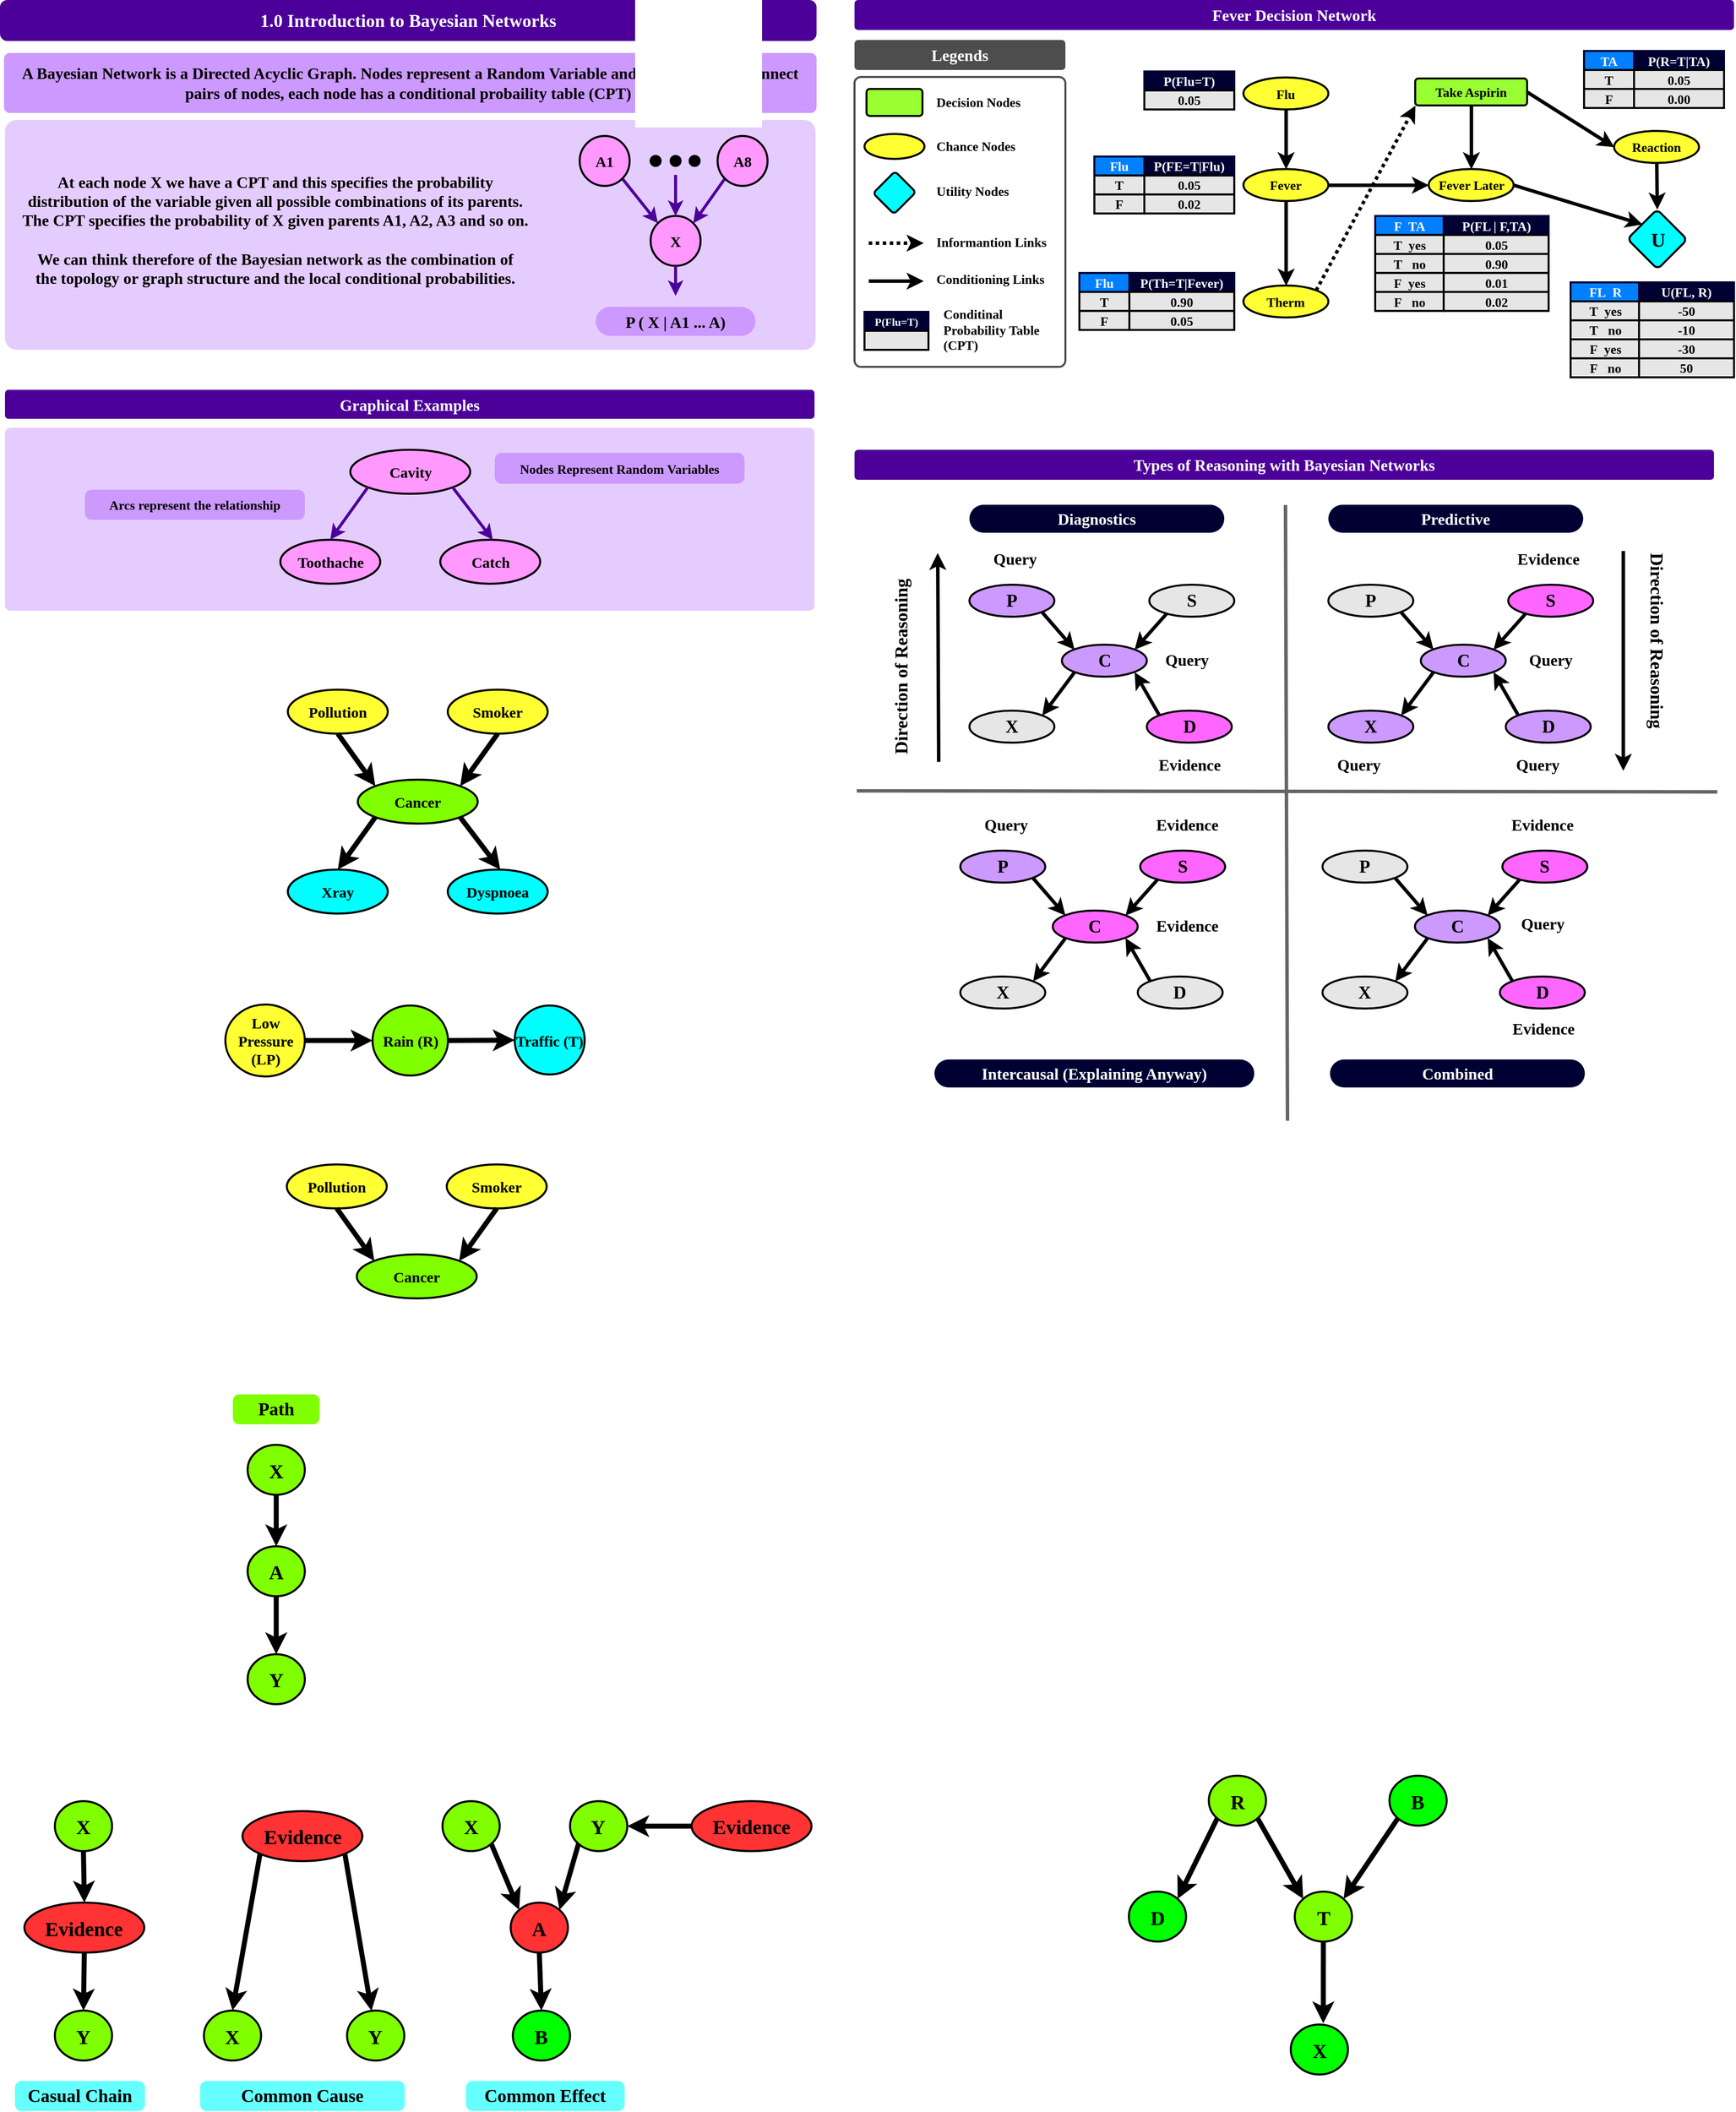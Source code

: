 <mxfile version="25.0.1">
  <diagram name="Page-1" id="3yqpxKQvHaOyZTGhgoW6">
    <mxGraphModel dx="505" dy="-907" grid="1" gridSize="10" guides="1" tooltips="1" connect="1" arrows="1" fold="1" page="1" pageScale="1" pageWidth="850" pageHeight="1100" math="0" shadow="0">
      <root>
        <mxCell id="0" />
        <mxCell id="1" parent="0" />
        <mxCell id="jnla_d1RzsJCGpStfJez-10" value="" style="rounded=1;whiteSpace=wrap;html=1;fillColor=none;strokeColor=#4D4D4D;fontColor=#FFFFFF;arcSize=3;container=0;strokeWidth=2;" parent="1" vertex="1">
          <mxGeometry x="4270" y="3407" width="211" height="290" as="geometry" />
        </mxCell>
        <mxCell id="nk46r4_pkxUhkhJV1g_T-40" value="" style="rounded=1;whiteSpace=wrap;html=1;fillColor=#E5CCFF;strokeColor=none;fontColor=#FFFFFF;arcSize=5;container=0;fontSize=15;" parent="1" vertex="1">
          <mxGeometry x="3420" y="3450" width="811" height="230" as="geometry" />
        </mxCell>
        <mxCell id="nk46r4_pkxUhkhJV1g_T-12" value="" style="rounded=1;whiteSpace=wrap;html=1;fillColor=#E5CCFF;strokeColor=none;fontColor=#FFFFFF;arcSize=3;container=0;fontSize=15;" parent="1" vertex="1">
          <mxGeometry x="3420" y="3758" width="810" height="183" as="geometry" />
        </mxCell>
        <mxCell id="pB6tjZf9dUS_jM-rtNOT-37" value="&lt;font face=&quot;Comic Sans MS&quot;&gt;&lt;b&gt;1.0 Introduction to Bayesian Networks&lt;/b&gt;&lt;/font&gt;" style="rounded=1;whiteSpace=wrap;html=1;fillColor=#4C0099;strokeColor=none;fontColor=#FFFFFF;arcSize=18;container=0;fontSize=18;" parent="1" vertex="1">
          <mxGeometry x="3415" y="3330" width="817" height="41" as="geometry" />
        </mxCell>
        <mxCell id="pB6tjZf9dUS_jM-rtNOT-40" value="&lt;font face=&quot;Comic Sans MS&quot; color=&quot;#000000&quot;&gt;&lt;b&gt;A Bayesian Network is a Directed Acyclic Graph. Nodes represent a Random Variable and Directed Links connect pairs of nodes, each node has a conditional probaility table (CPT)&amp;nbsp;&lt;/b&gt;&lt;/font&gt;" style="rounded=1;whiteSpace=wrap;html=1;fillColor=#CC99FF;strokeColor=none;fontColor=#FFFFFF;arcSize=10;container=0;fontSize=16;" parent="1" vertex="1">
          <mxGeometry x="3419" y="3383" width="813" height="60" as="geometry" />
        </mxCell>
        <mxCell id="pB6tjZf9dUS_jM-rtNOT-41" value="&lt;b&gt;&lt;font style=&quot;&quot; face=&quot;Comic Sans MS&quot;&gt;&lt;span style=&quot;color: rgb(0, 0, 0); font-size: 16px; text-align: left;&quot;&gt;At each node X&amp;nbsp;&lt;/span&gt;&lt;span style=&quot;color: rgb(0, 0, 0); font-size: 16px; text-align: left;&quot;&gt;we have a CPT and this specifies the probability distribution of the variable given all possible combinations of its parents. The CPT specifies the probability of X given parents A1, A2, A3 and so on.&lt;/span&gt;&lt;/font&gt;&lt;/b&gt;&lt;div&gt;&lt;span style=&quot;color: rgb(0, 0, 0); font-size: 16px; text-align: left;&quot;&gt;&lt;b&gt;&lt;font face=&quot;Comic Sans MS&quot;&gt;&lt;br&gt;&lt;/font&gt;&lt;/b&gt;&lt;/span&gt;&lt;/div&gt;&lt;div&gt;&lt;b&gt;&lt;font style=&quot;&quot; face=&quot;Comic Sans MS&quot;&gt;&lt;span style=&quot;color: rgb(0, 0, 0); font-size: 16px; text-align: left;&quot;&gt;We can think therefore of the Bayesian network as the combination of the&amp;nbsp;&lt;/span&gt;&lt;span style=&quot;box-sizing: border-box; color: rgb(0, 0, 0); font-size: 16px; text-align: left;&quot;&gt;topology or graph structure&lt;/span&gt;&lt;span style=&quot;color: rgb(0, 0, 0); font-size: 16px; text-align: left;&quot;&gt;&amp;nbsp;and the&amp;nbsp;&lt;/span&gt;&lt;span style=&quot;box-sizing: border-box; color: rgb(0, 0, 0); font-size: 16px; text-align: left;&quot;&gt;local conditional probabilities&lt;/span&gt;&lt;span style=&quot;color: rgb(0, 0, 0); font-size: 16px; text-align: left;&quot;&gt;.&lt;/span&gt;&lt;/font&gt;&lt;/b&gt;&lt;span style=&quot;color: rgb(0, 0, 0); font-family: Roboto, &amp;quot;Helvetica Neue&amp;quot;, Arial, sans-serif; font-size: 16px; text-align: left; background-color: rgb(255, 255, 255);&quot;&gt;&lt;br&gt;&lt;/span&gt;&lt;/div&gt;" style="rounded=1;whiteSpace=wrap;html=1;fillColor=#E5CCFF;strokeColor=none;fontColor=#FFFFFF;arcSize=3;container=0;fontSize=15;" parent="1" vertex="1">
          <mxGeometry x="3433" y="3460" width="515" height="200" as="geometry" />
        </mxCell>
        <mxCell id="pB6tjZf9dUS_jM-rtNOT-42" value="&lt;font face=&quot;Comic Sans MS&quot;&gt;&lt;span style=&quot;font-size: 16px;&quot;&gt;&lt;b&gt;Graphical Examples&lt;/b&gt;&lt;/span&gt;&lt;/font&gt;" style="rounded=1;whiteSpace=wrap;html=1;fillColor=#4C0099;strokeColor=none;fontColor=#FFFFFF;arcSize=12;container=0;" parent="1" vertex="1">
          <mxGeometry x="3420" y="3720" width="810" height="29" as="geometry" />
        </mxCell>
        <mxCell id="nk46r4_pkxUhkhJV1g_T-1" value="&lt;font face=&quot;Comic Sans MS&quot; color=&quot;#000000&quot;&gt;&lt;span style=&quot;font-size: 15px;&quot;&gt;&lt;b&gt;Cavity&lt;/b&gt;&lt;/span&gt;&lt;/font&gt;" style="ellipse;whiteSpace=wrap;html=1;strokeWidth=2;fillColor=#FF99FF;strokeColor=#000000;" parent="1" vertex="1">
          <mxGeometry x="3765.5" y="3780" width="120" height="44" as="geometry" />
        </mxCell>
        <mxCell id="nk46r4_pkxUhkhJV1g_T-4" value="&lt;font face=&quot;Comic Sans MS&quot; color=&quot;#000000&quot;&gt;&lt;span style=&quot;font-size: 15px;&quot;&gt;&lt;b&gt;Toothache&lt;/b&gt;&lt;/span&gt;&lt;/font&gt;" style="ellipse;whiteSpace=wrap;html=1;strokeWidth=2;fillColor=#FF99FF;strokeColor=#000000;" parent="1" vertex="1">
          <mxGeometry x="3695.5" y="3870" width="100" height="44" as="geometry" />
        </mxCell>
        <mxCell id="nk46r4_pkxUhkhJV1g_T-5" value="&lt;font face=&quot;Comic Sans MS&quot; color=&quot;#000000&quot;&gt;&lt;span style=&quot;font-size: 15px;&quot;&gt;&lt;b&gt;Catch&lt;/b&gt;&lt;/span&gt;&lt;/font&gt;" style="ellipse;whiteSpace=wrap;html=1;strokeWidth=2;fillColor=#FF99FF;strokeColor=#000000;" parent="1" vertex="1">
          <mxGeometry x="3855.5" y="3870" width="100" height="44" as="geometry" />
        </mxCell>
        <mxCell id="nk46r4_pkxUhkhJV1g_T-8" value="" style="endArrow=classic;html=1;rounded=0;exitX=0;exitY=1;exitDx=0;exitDy=0;entryX=0.5;entryY=0;entryDx=0;entryDy=0;strokeWidth=3;strokeColor=#4C0099;" parent="1" source="nk46r4_pkxUhkhJV1g_T-1" target="nk46r4_pkxUhkhJV1g_T-4" edge="1">
          <mxGeometry width="50" height="50" relative="1" as="geometry">
            <mxPoint x="3895.5" y="3810" as="sourcePoint" />
            <mxPoint x="3945.5" y="3760" as="targetPoint" />
          </mxGeometry>
        </mxCell>
        <mxCell id="nk46r4_pkxUhkhJV1g_T-9" value="" style="endArrow=classic;html=1;rounded=0;exitX=1;exitY=1;exitDx=0;exitDy=0;entryX=0.526;entryY=0.002;entryDx=0;entryDy=0;strokeWidth=3;strokeColor=#4C0099;entryPerimeter=0;" parent="1" source="nk46r4_pkxUhkhJV1g_T-1" target="nk46r4_pkxUhkhJV1g_T-5" edge="1">
          <mxGeometry width="50" height="50" relative="1" as="geometry">
            <mxPoint x="3783.5" y="3828" as="sourcePoint" />
            <mxPoint x="3735.5" y="3880" as="targetPoint" />
          </mxGeometry>
        </mxCell>
        <mxCell id="nk46r4_pkxUhkhJV1g_T-10" value="&lt;font color=&quot;#000000&quot; face=&quot;Comic Sans MS&quot;&gt;&lt;b&gt;Nodes Represent Random Variables&lt;/b&gt;&lt;/font&gt;" style="rounded=1;whiteSpace=wrap;html=1;fillColor=#CC99FF;strokeColor=none;fontColor=#FFFFFF;arcSize=23;container=0;fontSize=13;" parent="1" vertex="1">
          <mxGeometry x="3910" y="3783" width="250" height="31" as="geometry" />
        </mxCell>
        <mxCell id="nk46r4_pkxUhkhJV1g_T-11" value="&lt;font color=&quot;#000000&quot; face=&quot;Comic Sans MS&quot;&gt;&lt;b&gt;Arcs represent the relationship&lt;/b&gt;&lt;/font&gt;" style="rounded=1;whiteSpace=wrap;html=1;fillColor=#CC99FF;strokeColor=none;fontColor=#FFFFFF;arcSize=22;container=0;fontSize=13;" parent="1" vertex="1">
          <mxGeometry x="3500" y="3820" width="220" height="30" as="geometry" />
        </mxCell>
        <mxCell id="nk46r4_pkxUhkhJV1g_T-41" value="" style="endArrow=classic;html=1;rounded=0;exitX=0;exitY=1;exitDx=0;exitDy=0;entryX=1;entryY=0;entryDx=0;entryDy=0;strokeWidth=3;strokeColor=#4C0099;" parent="1" source="nk46r4_pkxUhkhJV1g_T-38" target="nk46r4_pkxUhkhJV1g_T-39" edge="1">
          <mxGeometry width="50" height="50" relative="1" as="geometry">
            <mxPoint x="3904" y="3830" as="sourcePoint" />
            <mxPoint x="3944" y="3883" as="targetPoint" />
          </mxGeometry>
        </mxCell>
        <mxCell id="nk46r4_pkxUhkhJV1g_T-42" value="" style="endArrow=classic;html=1;rounded=0;exitX=1;exitY=1;exitDx=0;exitDy=0;entryX=0;entryY=0;entryDx=0;entryDy=0;strokeWidth=3;strokeColor=#4C0099;" parent="1" source="nk46r4_pkxUhkhJV1g_T-37" target="nk46r4_pkxUhkhJV1g_T-39" edge="1">
          <mxGeometry width="50" height="50" relative="1" as="geometry">
            <mxPoint x="4158" y="3519" as="sourcePoint" />
            <mxPoint x="4119" y="3563" as="targetPoint" />
          </mxGeometry>
        </mxCell>
        <mxCell id="nk46r4_pkxUhkhJV1g_T-37" value="&lt;font face=&quot;Comic Sans MS&quot; color=&quot;#000000&quot;&gt;&lt;span style=&quot;font-size: 15px;&quot;&gt;&lt;b&gt;A1&lt;/b&gt;&lt;/span&gt;&lt;/font&gt;" style="ellipse;whiteSpace=wrap;html=1;strokeWidth=2;fillColor=#FF99FF;strokeColor=#000000;" parent="1" vertex="1">
          <mxGeometry x="3995" y="3466" width="50" height="50" as="geometry" />
        </mxCell>
        <mxCell id="nk46r4_pkxUhkhJV1g_T-38" value="&lt;font face=&quot;Comic Sans MS&quot; color=&quot;#000000&quot;&gt;&lt;span style=&quot;font-size: 15px;&quot;&gt;&lt;b&gt;A8&lt;/b&gt;&lt;/span&gt;&lt;/font&gt;" style="ellipse;whiteSpace=wrap;html=1;strokeWidth=2;fillColor=#FF99FF;strokeColor=#000000;" parent="1" vertex="1">
          <mxGeometry x="4133" y="3466" width="50" height="50" as="geometry" />
        </mxCell>
        <mxCell id="nk46r4_pkxUhkhJV1g_T-39" value="&lt;font face=&quot;Comic Sans MS&quot; color=&quot;#000000&quot;&gt;&lt;span style=&quot;font-size: 15px;&quot;&gt;&lt;b&gt;X&lt;/b&gt;&lt;/span&gt;&lt;/font&gt;" style="ellipse;whiteSpace=wrap;html=1;strokeWidth=2;fillColor=#FF99FF;strokeColor=#000000;" parent="1" vertex="1">
          <mxGeometry x="4066" y="3546" width="50" height="50" as="geometry" />
        </mxCell>
        <mxCell id="nk46r4_pkxUhkhJV1g_T-43" value="" style="ellipse;whiteSpace=wrap;html=1;strokeWidth=2;fillColor=#000000;strokeColor=#000000;" parent="1" vertex="1">
          <mxGeometry x="4066" y="3486" width="10" height="10" as="geometry" />
        </mxCell>
        <mxCell id="nk46r4_pkxUhkhJV1g_T-44" value="" style="ellipse;whiteSpace=wrap;html=1;strokeWidth=2;fillColor=#000000;strokeColor=#000000;" parent="1" vertex="1">
          <mxGeometry x="4086" y="3486" width="10" height="10" as="geometry" />
        </mxCell>
        <mxCell id="nk46r4_pkxUhkhJV1g_T-45" value="" style="ellipse;whiteSpace=wrap;html=1;strokeWidth=2;fillColor=#000000;strokeColor=#000000;" parent="1" vertex="1">
          <mxGeometry x="4105" y="3486" width="10" height="10" as="geometry" />
        </mxCell>
        <mxCell id="nk46r4_pkxUhkhJV1g_T-46" value="" style="endArrow=classic;html=1;rounded=0;entryX=0.5;entryY=0;entryDx=0;entryDy=0;strokeWidth=3;strokeColor=#4C0099;" parent="1" target="nk46r4_pkxUhkhJV1g_T-39" edge="1">
          <mxGeometry width="50" height="50" relative="1" as="geometry">
            <mxPoint x="4091" y="3505" as="sourcePoint" />
            <mxPoint x="4119" y="3563" as="targetPoint" />
          </mxGeometry>
        </mxCell>
        <mxCell id="nk46r4_pkxUhkhJV1g_T-47" value="" style="endArrow=classic;html=1;rounded=0;strokeWidth=3;strokeColor=#4C0099;exitX=0.5;exitY=1;exitDx=0;exitDy=0;" parent="1" source="nk46r4_pkxUhkhJV1g_T-39" edge="1">
          <mxGeometry width="50" height="50" relative="1" as="geometry">
            <mxPoint x="4094.83" y="3606" as="sourcePoint" />
            <mxPoint x="4091" y="3626" as="targetPoint" />
          </mxGeometry>
        </mxCell>
        <mxCell id="nk46r4_pkxUhkhJV1g_T-48" value="&lt;div&gt;&lt;span style=&quot;color: rgb(0, 0, 0); font-size: 16px; text-align: left;&quot;&gt;&lt;font style=&quot;&quot; face=&quot;Comic Sans MS&quot;&gt;&lt;b style=&quot;&quot;&gt;P ( X | A1 ... A)&lt;/b&gt;&lt;/font&gt;&lt;/span&gt;&lt;/div&gt;" style="rounded=1;whiteSpace=wrap;html=1;fillColor=#CC99FF;strokeColor=none;fontColor=#FFFFFF;arcSize=50;container=0;fontSize=15;" parent="1" vertex="1">
          <mxGeometry x="4011" y="3637" width="160" height="29" as="geometry" />
        </mxCell>
        <mxCell id="nk46r4_pkxUhkhJV1g_T-60" value="&lt;font face=&quot;Comic Sans MS&quot; color=&quot;#000000&quot;&gt;&lt;span style=&quot;font-size: 15px;&quot;&gt;&lt;b&gt;Cancer&lt;/b&gt;&lt;/span&gt;&lt;/font&gt;" style="ellipse;whiteSpace=wrap;html=1;strokeWidth=2;fillColor=#80FF00;strokeColor=#000000;" parent="1" vertex="1">
          <mxGeometry x="3773" y="4110" width="120" height="44" as="geometry" />
        </mxCell>
        <mxCell id="nk46r4_pkxUhkhJV1g_T-61" value="&lt;font face=&quot;Comic Sans MS&quot; color=&quot;#000000&quot;&gt;&lt;span style=&quot;font-size: 15px;&quot;&gt;&lt;b&gt;Xray&lt;/b&gt;&lt;/span&gt;&lt;/font&gt;" style="ellipse;whiteSpace=wrap;html=1;strokeWidth=2;fillColor=#00FFFF;strokeColor=#000000;" parent="1" vertex="1">
          <mxGeometry x="3703" y="4200" width="100" height="44" as="geometry" />
        </mxCell>
        <mxCell id="nk46r4_pkxUhkhJV1g_T-62" value="&lt;font face=&quot;Comic Sans MS&quot; color=&quot;#000000&quot;&gt;&lt;span style=&quot;font-size: 15px;&quot;&gt;&lt;b&gt;Dyspnoea&lt;/b&gt;&lt;/span&gt;&lt;/font&gt;" style="ellipse;whiteSpace=wrap;html=1;strokeWidth=2;fillColor=#00FFFF;strokeColor=#000000;" parent="1" vertex="1">
          <mxGeometry x="3863" y="4200" width="100" height="44" as="geometry" />
        </mxCell>
        <mxCell id="nk46r4_pkxUhkhJV1g_T-63" value="" style="endArrow=classic;html=1;rounded=0;exitX=0;exitY=1;exitDx=0;exitDy=0;entryX=0.5;entryY=0;entryDx=0;entryDy=0;strokeWidth=5;strokeColor=#000000;" parent="1" source="nk46r4_pkxUhkhJV1g_T-60" target="nk46r4_pkxUhkhJV1g_T-61" edge="1">
          <mxGeometry width="50" height="50" relative="1" as="geometry">
            <mxPoint x="3903" y="4140" as="sourcePoint" />
            <mxPoint x="3953" y="4090" as="targetPoint" />
          </mxGeometry>
        </mxCell>
        <mxCell id="nk46r4_pkxUhkhJV1g_T-64" value="" style="endArrow=classic;html=1;rounded=0;exitX=1;exitY=1;exitDx=0;exitDy=0;entryX=0.526;entryY=0.002;entryDx=0;entryDy=0;strokeWidth=5;strokeColor=#000000;entryPerimeter=0;" parent="1" source="nk46r4_pkxUhkhJV1g_T-60" target="nk46r4_pkxUhkhJV1g_T-62" edge="1">
          <mxGeometry width="50" height="50" relative="1" as="geometry">
            <mxPoint x="3791" y="4158" as="sourcePoint" />
            <mxPoint x="3743" y="4210" as="targetPoint" />
          </mxGeometry>
        </mxCell>
        <mxCell id="nk46r4_pkxUhkhJV1g_T-65" value="&lt;font face=&quot;Comic Sans MS&quot; color=&quot;#000000&quot;&gt;&lt;span style=&quot;font-size: 15px;&quot;&gt;&lt;b&gt;Pollution&lt;/b&gt;&lt;/span&gt;&lt;/font&gt;" style="ellipse;whiteSpace=wrap;html=1;strokeWidth=2;fillColor=#FFFF33;strokeColor=#000000;" parent="1" vertex="1">
          <mxGeometry x="3703" y="4020" width="100" height="44" as="geometry" />
        </mxCell>
        <mxCell id="nk46r4_pkxUhkhJV1g_T-66" value="&lt;font face=&quot;Comic Sans MS&quot; color=&quot;#000000&quot;&gt;&lt;span style=&quot;font-size: 15px;&quot;&gt;&lt;b&gt;Smoker&lt;/b&gt;&lt;/span&gt;&lt;/font&gt;" style="ellipse;whiteSpace=wrap;html=1;strokeWidth=2;fillColor=#FFFF33;strokeColor=#000000;" parent="1" vertex="1">
          <mxGeometry x="3863" y="4020" width="100" height="44" as="geometry" />
        </mxCell>
        <mxCell id="nk46r4_pkxUhkhJV1g_T-67" value="" style="endArrow=classic;html=1;rounded=0;exitX=0.5;exitY=1;exitDx=0;exitDy=0;strokeWidth=5;strokeColor=#000000;entryX=1;entryY=0;entryDx=0;entryDy=0;" parent="1" source="nk46r4_pkxUhkhJV1g_T-66" target="nk46r4_pkxUhkhJV1g_T-60" edge="1">
          <mxGeometry width="50" height="50" relative="1" as="geometry">
            <mxPoint x="3886.5" y="4157" as="sourcePoint" />
            <mxPoint x="3925.5" y="4210" as="targetPoint" />
          </mxGeometry>
        </mxCell>
        <mxCell id="nk46r4_pkxUhkhJV1g_T-68" value="" style="endArrow=classic;html=1;rounded=0;exitX=0.5;exitY=1;exitDx=0;exitDy=0;strokeWidth=5;strokeColor=#000000;entryX=0;entryY=0;entryDx=0;entryDy=0;" parent="1" source="nk46r4_pkxUhkhJV1g_T-65" target="nk46r4_pkxUhkhJV1g_T-60" edge="1">
          <mxGeometry width="50" height="50" relative="1" as="geometry">
            <mxPoint x="3923.5" y="4074" as="sourcePoint" />
            <mxPoint x="3866.5" y="4122" as="targetPoint" />
          </mxGeometry>
        </mxCell>
        <mxCell id="nk46r4_pkxUhkhJV1g_T-69" value="" style="rounded=1;whiteSpace=wrap;html=1;fillColor=none;strokeColor=none;fontColor=#FFFFFF;arcSize=3;container=0;fontSize=15;" parent="1" vertex="1">
          <mxGeometry x="3420" y="4012" width="258" height="240" as="geometry" />
        </mxCell>
        <mxCell id="nk46r4_pkxUhkhJV1g_T-70" value="" style="rounded=1;whiteSpace=wrap;html=1;fillColor=none;strokeColor=none;fontColor=#FFFFFF;arcSize=3;container=0;fontSize=15;" parent="1" vertex="1">
          <mxGeometry x="3970" y="4020" width="258" height="240" as="geometry" />
        </mxCell>
        <mxCell id="nk46r4_pkxUhkhJV1g_T-71" value="&lt;font face=&quot;Comic Sans MS&quot; color=&quot;#000000&quot;&gt;&lt;span style=&quot;font-size: 15px;&quot;&gt;&lt;b&gt;Rain (R)&lt;/b&gt;&lt;/span&gt;&lt;/font&gt;" style="ellipse;whiteSpace=wrap;html=1;strokeWidth=2;fillColor=#80FF00;strokeColor=#000000;" parent="1" vertex="1">
          <mxGeometry x="3787.75" y="4336" width="75.5" height="70" as="geometry" />
        </mxCell>
        <mxCell id="nk46r4_pkxUhkhJV1g_T-72" value="&lt;font face=&quot;Comic Sans MS&quot; color=&quot;#000000&quot;&gt;&lt;span style=&quot;font-size: 15px;&quot;&gt;&lt;b&gt;Traffic (T)&lt;/b&gt;&lt;/span&gt;&lt;/font&gt;" style="ellipse;whiteSpace=wrap;html=1;strokeWidth=2;fillColor=#00FFFF;strokeColor=#000000;" parent="1" vertex="1">
          <mxGeometry x="3930" y="4336" width="70" height="69" as="geometry" />
        </mxCell>
        <mxCell id="nk46r4_pkxUhkhJV1g_T-74" value="" style="endArrow=classic;html=1;rounded=0;exitX=1;exitY=0.5;exitDx=0;exitDy=0;strokeWidth=5;strokeColor=#000000;" parent="1" source="nk46r4_pkxUhkhJV1g_T-71" target="nk46r4_pkxUhkhJV1g_T-72" edge="1">
          <mxGeometry width="50" height="50" relative="1" as="geometry">
            <mxPoint x="3902" y="4383" as="sourcePoint" />
            <mxPoint x="3952" y="4333" as="targetPoint" />
          </mxGeometry>
        </mxCell>
        <mxCell id="nk46r4_pkxUhkhJV1g_T-76" value="&lt;font face=&quot;Comic Sans MS&quot; color=&quot;#000000&quot;&gt;&lt;span style=&quot;font-size: 15px;&quot;&gt;&lt;b&gt;Low Pressure (LP)&lt;/b&gt;&lt;/span&gt;&lt;/font&gt;" style="ellipse;whiteSpace=wrap;html=1;strokeWidth=2;fillColor=#FFFF33;strokeColor=#000000;" parent="1" vertex="1">
          <mxGeometry x="3640.5" y="4335" width="79.5" height="72" as="geometry" />
        </mxCell>
        <mxCell id="nk46r4_pkxUhkhJV1g_T-80" value="" style="rounded=1;whiteSpace=wrap;html=1;fillColor=none;strokeColor=none;fontColor=#FFFFFF;arcSize=3;container=0;fontSize=15;" parent="1" vertex="1">
          <mxGeometry x="3419" y="4305" width="171" height="120" as="geometry" />
        </mxCell>
        <mxCell id="nk46r4_pkxUhkhJV1g_T-81" value="" style="rounded=1;whiteSpace=wrap;html=1;fillColor=none;strokeColor=none;fontColor=#FFFFFF;arcSize=3;container=0;fontSize=15;" parent="1" vertex="1">
          <mxGeometry x="4070" y="4305" width="157" height="120" as="geometry" />
        </mxCell>
        <mxCell id="nk46r4_pkxUhkhJV1g_T-82" value="" style="endArrow=classic;html=1;rounded=0;exitX=1;exitY=0.5;exitDx=0;exitDy=0;strokeWidth=5;strokeColor=#000000;entryX=0;entryY=0.5;entryDx=0;entryDy=0;" parent="1" source="nk46r4_pkxUhkhJV1g_T-76" target="nk46r4_pkxUhkhJV1g_T-71" edge="1">
          <mxGeometry width="50" height="50" relative="1" as="geometry">
            <mxPoint x="3871" y="4381" as="sourcePoint" />
            <mxPoint x="3940" y="4381" as="targetPoint" />
          </mxGeometry>
        </mxCell>
        <mxCell id="nk46r4_pkxUhkhJV1g_T-90" value="&lt;font face=&quot;Comic Sans MS&quot; color=&quot;#000000&quot;&gt;&lt;span style=&quot;font-size: 15px;&quot;&gt;&lt;b&gt;Cancer&lt;/b&gt;&lt;/span&gt;&lt;/font&gt;" style="ellipse;whiteSpace=wrap;html=1;strokeWidth=2;fillColor=#80FF00;strokeColor=#000000;" parent="1" vertex="1">
          <mxGeometry x="3772" y="4585" width="120" height="44" as="geometry" />
        </mxCell>
        <mxCell id="nk46r4_pkxUhkhJV1g_T-95" value="&lt;font face=&quot;Comic Sans MS&quot; color=&quot;#000000&quot;&gt;&lt;span style=&quot;font-size: 15px;&quot;&gt;&lt;b&gt;Pollution&lt;/b&gt;&lt;/span&gt;&lt;/font&gt;" style="ellipse;whiteSpace=wrap;html=1;strokeWidth=2;fillColor=#FFFF33;strokeColor=#000000;" parent="1" vertex="1">
          <mxGeometry x="3702" y="4495" width="100" height="44" as="geometry" />
        </mxCell>
        <mxCell id="nk46r4_pkxUhkhJV1g_T-96" value="&lt;font face=&quot;Comic Sans MS&quot; color=&quot;#000000&quot;&gt;&lt;span style=&quot;font-size: 15px;&quot;&gt;&lt;b&gt;Smoker&lt;/b&gt;&lt;/span&gt;&lt;/font&gt;" style="ellipse;whiteSpace=wrap;html=1;strokeWidth=2;fillColor=#FFFF33;strokeColor=#000000;" parent="1" vertex="1">
          <mxGeometry x="3862" y="4495" width="100" height="44" as="geometry" />
        </mxCell>
        <mxCell id="nk46r4_pkxUhkhJV1g_T-97" value="" style="endArrow=classic;html=1;rounded=0;exitX=0.5;exitY=1;exitDx=0;exitDy=0;strokeWidth=5;strokeColor=#000000;entryX=1;entryY=0;entryDx=0;entryDy=0;" parent="1" source="nk46r4_pkxUhkhJV1g_T-96" target="nk46r4_pkxUhkhJV1g_T-90" edge="1">
          <mxGeometry width="50" height="50" relative="1" as="geometry">
            <mxPoint x="3885.5" y="4632" as="sourcePoint" />
            <mxPoint x="3924.5" y="4685" as="targetPoint" />
          </mxGeometry>
        </mxCell>
        <mxCell id="nk46r4_pkxUhkhJV1g_T-98" value="" style="endArrow=classic;html=1;rounded=0;exitX=0.5;exitY=1;exitDx=0;exitDy=0;strokeWidth=5;strokeColor=#000000;entryX=0;entryY=0;entryDx=0;entryDy=0;" parent="1" source="nk46r4_pkxUhkhJV1g_T-95" target="nk46r4_pkxUhkhJV1g_T-90" edge="1">
          <mxGeometry width="50" height="50" relative="1" as="geometry">
            <mxPoint x="3922.5" y="4549" as="sourcePoint" />
            <mxPoint x="3865.5" y="4597" as="targetPoint" />
          </mxGeometry>
        </mxCell>
        <mxCell id="nk46r4_pkxUhkhJV1g_T-99" value="" style="rounded=1;whiteSpace=wrap;html=1;fillColor=none;strokeColor=none;fontColor=#FFFFFF;arcSize=3;container=0;fontSize=15;" parent="1" vertex="1">
          <mxGeometry x="3419" y="4487" width="258" height="158" as="geometry" />
        </mxCell>
        <mxCell id="nk46r4_pkxUhkhJV1g_T-100" value="" style="rounded=1;whiteSpace=wrap;html=1;fillColor=none;strokeColor=none;fontColor=#FFFFFF;arcSize=3;container=0;fontSize=15;" parent="1" vertex="1">
          <mxGeometry x="3969" y="4495" width="258" height="150" as="geometry" />
        </mxCell>
        <mxCell id="nk46r4_pkxUhkhJV1g_T-101" value="&lt;font style=&quot;font-size: 20px;&quot; face=&quot;Comic Sans MS&quot; color=&quot;#000000&quot;&gt;&lt;b style=&quot;&quot;&gt;X&lt;/b&gt;&lt;/font&gt;" style="ellipse;whiteSpace=wrap;html=1;strokeWidth=2;fillColor=#80FF00;strokeColor=#000000;" parent="1" vertex="1">
          <mxGeometry x="3662.75" y="4775.5" width="57.25" height="50" as="geometry" />
        </mxCell>
        <mxCell id="nk46r4_pkxUhkhJV1g_T-103" value="" style="endArrow=classic;html=1;rounded=0;exitX=0.5;exitY=1;exitDx=0;exitDy=0;strokeWidth=5;strokeColor=#000000;entryX=0.5;entryY=0;entryDx=0;entryDy=0;" parent="1" source="nk46r4_pkxUhkhJV1g_T-101" target="nk46r4_pkxUhkhJV1g_T-108" edge="1">
          <mxGeometry width="50" height="50" relative="1" as="geometry">
            <mxPoint x="3904" y="4813" as="sourcePoint" />
            <mxPoint x="3954" y="4763" as="targetPoint" />
          </mxGeometry>
        </mxCell>
        <mxCell id="nk46r4_pkxUhkhJV1g_T-108" value="&lt;font style=&quot;font-size: 20px;&quot; face=&quot;Comic Sans MS&quot; color=&quot;#000000&quot;&gt;&lt;b style=&quot;&quot;&gt;A&lt;/b&gt;&lt;/font&gt;" style="ellipse;whiteSpace=wrap;html=1;strokeWidth=2;fillColor=#80FF00;strokeColor=#000000;" parent="1" vertex="1">
          <mxGeometry x="3662.75" y="4877" width="57.25" height="50" as="geometry" />
        </mxCell>
        <mxCell id="nk46r4_pkxUhkhJV1g_T-109" value="&lt;font style=&quot;font-size: 20px;&quot; face=&quot;Comic Sans MS&quot; color=&quot;#000000&quot;&gt;&lt;b style=&quot;&quot;&gt;Y&lt;/b&gt;&lt;/font&gt;" style="ellipse;whiteSpace=wrap;html=1;strokeWidth=2;fillColor=#80FF00;strokeColor=#000000;" parent="1" vertex="1">
          <mxGeometry x="3662.75" y="4985" width="57.25" height="50" as="geometry" />
        </mxCell>
        <mxCell id="nk46r4_pkxUhkhJV1g_T-112" value="" style="endArrow=classic;html=1;rounded=0;exitX=0.5;exitY=1;exitDx=0;exitDy=0;strokeWidth=5;strokeColor=#000000;entryX=0.5;entryY=0;entryDx=0;entryDy=0;" parent="1" source="nk46r4_pkxUhkhJV1g_T-108" target="nk46r4_pkxUhkhJV1g_T-109" edge="1">
          <mxGeometry width="50" height="50" relative="1" as="geometry">
            <mxPoint x="3701" y="4836" as="sourcePoint" />
            <mxPoint x="3701" y="4885" as="targetPoint" />
          </mxGeometry>
        </mxCell>
        <mxCell id="nk46r4_pkxUhkhJV1g_T-123" value="" style="rounded=1;whiteSpace=wrap;html=1;fillColor=none;strokeColor=none;fontColor=#FFFFFF;arcSize=3;container=0;fontSize=15;" parent="1" vertex="1">
          <mxGeometry x="3433" y="4726" width="184" height="319" as="geometry" />
        </mxCell>
        <mxCell id="nk46r4_pkxUhkhJV1g_T-124" value="&lt;font face=&quot;Comic Sans MS&quot; color=&quot;#000000&quot;&gt;&lt;b&gt;Path&lt;/b&gt;&lt;/font&gt;" style="rounded=1;whiteSpace=wrap;html=1;fillColor=#80FF00;strokeColor=none;fontColor=#FFFFFF;arcSize=22;container=0;fontSize=18;" parent="1" vertex="1">
          <mxGeometry x="3648" y="4725" width="86.75" height="30" as="geometry" />
        </mxCell>
        <mxCell id="nk46r4_pkxUhkhJV1g_T-127" value="&lt;font style=&quot;font-size: 20px;&quot; face=&quot;Comic Sans MS&quot; color=&quot;#000000&quot;&gt;&lt;b style=&quot;&quot;&gt;X&lt;/b&gt;&lt;/font&gt;" style="ellipse;whiteSpace=wrap;html=1;strokeWidth=2;fillColor=#80FF00;strokeColor=#000000;" parent="1" vertex="1">
          <mxGeometry x="3469.88" y="5132" width="57.25" height="50" as="geometry" />
        </mxCell>
        <mxCell id="nk46r4_pkxUhkhJV1g_T-128" value="" style="endArrow=classic;html=1;rounded=0;exitX=0.5;exitY=1;exitDx=0;exitDy=0;strokeWidth=5;strokeColor=#000000;entryX=0.5;entryY=0;entryDx=0;entryDy=0;" parent="1" source="nk46r4_pkxUhkhJV1g_T-127" target="nk46r4_pkxUhkhJV1g_T-129" edge="1">
          <mxGeometry width="50" height="50" relative="1" as="geometry">
            <mxPoint x="3711.13" y="5169.5" as="sourcePoint" />
            <mxPoint x="3761.13" y="5119.5" as="targetPoint" />
          </mxGeometry>
        </mxCell>
        <mxCell id="nk46r4_pkxUhkhJV1g_T-129" value="&lt;font style=&quot;font-size: 20px;&quot; face=&quot;Comic Sans MS&quot; color=&quot;#000000&quot;&gt;&lt;b style=&quot;&quot;&gt;Evidence&lt;/b&gt;&lt;/font&gt;" style="ellipse;whiteSpace=wrap;html=1;strokeWidth=2;fillColor=#FF3333;strokeColor=#000000;" parent="1" vertex="1">
          <mxGeometry x="3439.38" y="5233.5" width="120" height="50" as="geometry" />
        </mxCell>
        <mxCell id="nk46r4_pkxUhkhJV1g_T-130" value="&lt;font style=&quot;font-size: 20px;&quot; face=&quot;Comic Sans MS&quot; color=&quot;#000000&quot;&gt;&lt;b style=&quot;&quot;&gt;Y&lt;/b&gt;&lt;/font&gt;" style="ellipse;whiteSpace=wrap;html=1;strokeWidth=2;fillColor=#80FF00;strokeColor=#000000;" parent="1" vertex="1">
          <mxGeometry x="3469.88" y="5341.5" width="57.25" height="50" as="geometry" />
        </mxCell>
        <mxCell id="nk46r4_pkxUhkhJV1g_T-131" value="" style="endArrow=classic;html=1;rounded=0;exitX=0.5;exitY=1;exitDx=0;exitDy=0;strokeWidth=5;strokeColor=#000000;entryX=0.5;entryY=0;entryDx=0;entryDy=0;" parent="1" source="nk46r4_pkxUhkhJV1g_T-129" target="nk46r4_pkxUhkhJV1g_T-130" edge="1">
          <mxGeometry width="50" height="50" relative="1" as="geometry">
            <mxPoint x="3508.13" y="5192.5" as="sourcePoint" />
            <mxPoint x="3508.13" y="5241.5" as="targetPoint" />
          </mxGeometry>
        </mxCell>
        <mxCell id="nk46r4_pkxUhkhJV1g_T-132" value="&lt;font style=&quot;font-size: 20px;&quot; face=&quot;Comic Sans MS&quot; color=&quot;#000000&quot;&gt;&lt;b style=&quot;&quot;&gt;Evidence&lt;/b&gt;&lt;/font&gt;" style="ellipse;whiteSpace=wrap;html=1;strokeWidth=2;fillColor=#FF3333;strokeColor=#000000;" parent="1" vertex="1">
          <mxGeometry x="3657.62" y="5142" width="120" height="50" as="geometry" />
        </mxCell>
        <mxCell id="nk46r4_pkxUhkhJV1g_T-133" value="&lt;font style=&quot;font-size: 20px;&quot; face=&quot;Comic Sans MS&quot; color=&quot;#000000&quot;&gt;&lt;b style=&quot;&quot;&gt;X&lt;/b&gt;&lt;/font&gt;" style="ellipse;whiteSpace=wrap;html=1;strokeWidth=2;fillColor=#80FF00;strokeColor=#000000;" parent="1" vertex="1">
          <mxGeometry x="3619" y="5341.5" width="57.25" height="50" as="geometry" />
        </mxCell>
        <mxCell id="nk46r4_pkxUhkhJV1g_T-134" value="&lt;font style=&quot;font-size: 20px;&quot; face=&quot;Comic Sans MS&quot; color=&quot;#000000&quot;&gt;&lt;b style=&quot;&quot;&gt;Y&lt;/b&gt;&lt;/font&gt;" style="ellipse;whiteSpace=wrap;html=1;strokeWidth=2;fillColor=#80FF00;strokeColor=#000000;" parent="1" vertex="1">
          <mxGeometry x="3762.25" y="5341.5" width="57.25" height="50" as="geometry" />
        </mxCell>
        <mxCell id="nk46r4_pkxUhkhJV1g_T-135" value="" style="endArrow=classic;html=1;rounded=0;exitX=0;exitY=1;exitDx=0;exitDy=0;strokeWidth=5;strokeColor=#000000;entryX=0.5;entryY=0;entryDx=0;entryDy=0;" parent="1" source="nk46r4_pkxUhkhJV1g_T-132" target="nk46r4_pkxUhkhJV1g_T-133" edge="1">
          <mxGeometry width="50" height="50" relative="1" as="geometry">
            <mxPoint x="3550" y="5294" as="sourcePoint" />
            <mxPoint x="3550" y="5352" as="targetPoint" />
          </mxGeometry>
        </mxCell>
        <mxCell id="nk46r4_pkxUhkhJV1g_T-136" value="" style="endArrow=classic;html=1;rounded=0;exitX=1;exitY=1;exitDx=0;exitDy=0;strokeWidth=5;strokeColor=#000000;" parent="1" source="nk46r4_pkxUhkhJV1g_T-132" target="nk46r4_pkxUhkhJV1g_T-134" edge="1">
          <mxGeometry width="50" height="50" relative="1" as="geometry">
            <mxPoint x="3685" y="5195" as="sourcePoint" />
            <mxPoint x="3668" y="5352" as="targetPoint" />
          </mxGeometry>
        </mxCell>
        <mxCell id="nk46r4_pkxUhkhJV1g_T-137" value="&lt;font style=&quot;font-size: 20px;&quot; face=&quot;Comic Sans MS&quot; color=&quot;#000000&quot;&gt;&lt;b style=&quot;&quot;&gt;X&lt;/b&gt;&lt;/font&gt;" style="ellipse;whiteSpace=wrap;html=1;strokeWidth=2;fillColor=#80FF00;strokeColor=#000000;" parent="1" vertex="1">
          <mxGeometry x="3857.75" y="5132" width="57.25" height="50" as="geometry" />
        </mxCell>
        <mxCell id="nk46r4_pkxUhkhJV1g_T-138" value="&lt;font face=&quot;Comic Sans MS&quot; color=&quot;#000000&quot;&gt;&lt;span style=&quot;font-size: 20px;&quot;&gt;&lt;b&gt;Y&lt;/b&gt;&lt;/span&gt;&lt;/font&gt;" style="ellipse;whiteSpace=wrap;html=1;strokeWidth=2;fillColor=#80FF00;strokeColor=#000000;" parent="1" vertex="1">
          <mxGeometry x="3985.38" y="5132" width="57.25" height="50" as="geometry" />
        </mxCell>
        <mxCell id="nk46r4_pkxUhkhJV1g_T-139" value="&lt;font style=&quot;font-size: 20px;&quot; face=&quot;Comic Sans MS&quot; color=&quot;#000000&quot;&gt;&lt;b style=&quot;&quot;&gt;A&lt;/b&gt;&lt;/font&gt;" style="ellipse;whiteSpace=wrap;html=1;strokeWidth=2;fillColor=#FF3333;strokeColor=#000000;" parent="1" vertex="1">
          <mxGeometry x="3926" y="5233.5" width="57.25" height="50" as="geometry" />
        </mxCell>
        <mxCell id="nk46r4_pkxUhkhJV1g_T-140" value="&lt;font style=&quot;font-size: 20px;&quot; face=&quot;Comic Sans MS&quot; color=&quot;#000000&quot;&gt;&lt;b style=&quot;&quot;&gt;B&lt;/b&gt;&lt;/font&gt;" style="ellipse;whiteSpace=wrap;html=1;strokeWidth=2;fillColor=#00FF00;strokeColor=#000000;" parent="1" vertex="1">
          <mxGeometry x="3928.13" y="5341.5" width="57.25" height="50" as="geometry" />
        </mxCell>
        <mxCell id="nk46r4_pkxUhkhJV1g_T-141" value="" style="endArrow=classic;html=1;rounded=0;exitX=0;exitY=1;exitDx=0;exitDy=0;strokeWidth=5;strokeColor=#000000;entryX=1;entryY=0;entryDx=0;entryDy=0;" parent="1" source="nk46r4_pkxUhkhJV1g_T-138" target="nk46r4_pkxUhkhJV1g_T-139" edge="1">
          <mxGeometry width="50" height="50" relative="1" as="geometry">
            <mxPoint x="3915" y="5162" as="sourcePoint" />
            <mxPoint x="3915" y="5213" as="targetPoint" />
          </mxGeometry>
        </mxCell>
        <mxCell id="nk46r4_pkxUhkhJV1g_T-142" value="" style="endArrow=classic;html=1;rounded=0;exitX=1;exitY=1;exitDx=0;exitDy=0;strokeWidth=5;strokeColor=#000000;entryX=0;entryY=0;entryDx=0;entryDy=0;" parent="1" source="nk46r4_pkxUhkhJV1g_T-137" target="nk46r4_pkxUhkhJV1g_T-139" edge="1">
          <mxGeometry width="50" height="50" relative="1" as="geometry">
            <mxPoint x="4004" y="5185" as="sourcePoint" />
            <mxPoint x="3985" y="5251" as="targetPoint" />
          </mxGeometry>
        </mxCell>
        <mxCell id="nk46r4_pkxUhkhJV1g_T-143" value="" style="endArrow=classic;html=1;rounded=0;exitX=0.5;exitY=1;exitDx=0;exitDy=0;strokeWidth=5;strokeColor=#000000;entryX=0.5;entryY=0;entryDx=0;entryDy=0;" parent="1" source="nk46r4_pkxUhkhJV1g_T-139" target="nk46r4_pkxUhkhJV1g_T-140" edge="1">
          <mxGeometry width="50" height="50" relative="1" as="geometry">
            <mxPoint x="4014" y="5195" as="sourcePoint" />
            <mxPoint x="3995" y="5261" as="targetPoint" />
          </mxGeometry>
        </mxCell>
        <mxCell id="nk46r4_pkxUhkhJV1g_T-144" value="&lt;font style=&quot;font-size: 20px;&quot; face=&quot;Comic Sans MS&quot; color=&quot;#000000&quot;&gt;&lt;b style=&quot;&quot;&gt;Evidence&lt;/b&gt;&lt;/font&gt;" style="ellipse;whiteSpace=wrap;html=1;strokeWidth=2;fillColor=#FF3333;strokeColor=#000000;" parent="1" vertex="1">
          <mxGeometry x="4107" y="5132" width="120" height="50" as="geometry" />
        </mxCell>
        <mxCell id="nk46r4_pkxUhkhJV1g_T-145" value="" style="endArrow=classic;html=1;rounded=0;exitX=0;exitY=0.5;exitDx=0;exitDy=0;strokeWidth=5;strokeColor=#000000;entryX=1;entryY=0.5;entryDx=0;entryDy=0;" parent="1" source="nk46r4_pkxUhkhJV1g_T-144" target="nk46r4_pkxUhkhJV1g_T-138" edge="1">
          <mxGeometry width="50" height="50" relative="1" as="geometry">
            <mxPoint x="4004" y="5185" as="sourcePoint" />
            <mxPoint x="3985" y="5251" as="targetPoint" />
          </mxGeometry>
        </mxCell>
        <mxCell id="nk46r4_pkxUhkhJV1g_T-146" value="&lt;font face=&quot;Comic Sans MS&quot; color=&quot;#000000&quot;&gt;&lt;b&gt;Casual Chain&lt;/b&gt;&lt;/font&gt;" style="rounded=1;whiteSpace=wrap;html=1;fillColor=#66FFFF;strokeColor=none;fontColor=#FFFFFF;arcSize=22;container=0;fontSize=18;" parent="1" vertex="1">
          <mxGeometry x="3430" y="5412" width="130" height="30" as="geometry" />
        </mxCell>
        <mxCell id="nk46r4_pkxUhkhJV1g_T-147" value="&lt;font face=&quot;Comic Sans MS&quot; color=&quot;#000000&quot;&gt;&lt;b&gt;Common Cause&lt;/b&gt;&lt;/font&gt;" style="rounded=1;whiteSpace=wrap;html=1;fillColor=#66FFFF;strokeColor=none;fontColor=#FFFFFF;arcSize=22;container=0;fontSize=18;" parent="1" vertex="1">
          <mxGeometry x="3615.25" y="5412" width="204.75" height="30" as="geometry" />
        </mxCell>
        <mxCell id="nk46r4_pkxUhkhJV1g_T-148" value="&lt;font face=&quot;Comic Sans MS&quot; color=&quot;#000000&quot;&gt;&lt;b&gt;Common Effect&lt;/b&gt;&lt;/font&gt;" style="rounded=1;whiteSpace=wrap;html=1;fillColor=#66FFFF;strokeColor=none;fontColor=#FFFFFF;arcSize=22;container=0;fontSize=18;" parent="1" vertex="1">
          <mxGeometry x="3881.25" y="5412" width="158.75" height="30" as="geometry" />
        </mxCell>
        <mxCell id="nk46r4_pkxUhkhJV1g_T-150" value="&lt;font face=&quot;Comic Sans MS&quot; color=&quot;#000000&quot;&gt;&lt;span style=&quot;font-size: 20px;&quot;&gt;&lt;b&gt;T&lt;/b&gt;&lt;/span&gt;&lt;/font&gt;" style="ellipse;whiteSpace=wrap;html=1;strokeWidth=2;fillColor=#80FF00;strokeColor=#000000;" parent="1" vertex="1">
          <mxGeometry x="4710.5" y="5222.5" width="57.25" height="50" as="geometry" />
        </mxCell>
        <mxCell id="nk46r4_pkxUhkhJV1g_T-152" value="&lt;font style=&quot;font-size: 20px;&quot; face=&quot;Comic Sans MS&quot; color=&quot;#000000&quot;&gt;&lt;b style=&quot;&quot;&gt;D&lt;/b&gt;&lt;/font&gt;" style="ellipse;whiteSpace=wrap;html=1;strokeWidth=2;fillColor=#00FF00;strokeColor=#000000;" parent="1" vertex="1">
          <mxGeometry x="4544.5" y="5222.5" width="57.25" height="50" as="geometry" />
        </mxCell>
        <mxCell id="nk46r4_pkxUhkhJV1g_T-153" value="" style="endArrow=classic;html=1;rounded=0;exitX=1;exitY=1;exitDx=0;exitDy=0;strokeWidth=5;strokeColor=#000000;entryX=0;entryY=0;entryDx=0;entryDy=0;" parent="1" source="nk46r4_pkxUhkhJV1g_T-159" target="nk46r4_pkxUhkhJV1g_T-150" edge="1">
          <mxGeometry width="50" height="50" relative="1" as="geometry">
            <mxPoint x="4701.75" y="5019.5" as="sourcePoint" />
            <mxPoint x="4761.668" y="5098.368" as="targetPoint" />
          </mxGeometry>
        </mxCell>
        <mxCell id="nk46r4_pkxUhkhJV1g_T-155" value="" style="endArrow=classic;html=1;rounded=0;exitX=0;exitY=1;exitDx=0;exitDy=0;strokeWidth=5;strokeColor=#000000;entryX=1;entryY=0;entryDx=0;entryDy=0;" parent="1" source="nk46r4_pkxUhkhJV1g_T-159" target="nk46r4_pkxUhkhJV1g_T-152" edge="1">
          <mxGeometry width="50" height="50" relative="1" as="geometry">
            <mxPoint x="4741.375" y="5141" as="sourcePoint" />
            <mxPoint x="4781.75" y="5118.5" as="targetPoint" />
          </mxGeometry>
        </mxCell>
        <mxCell id="nk46r4_pkxUhkhJV1g_T-159" value="&lt;font style=&quot;font-size: 20px;&quot; face=&quot;Comic Sans MS&quot; color=&quot;#000000&quot;&gt;&lt;b style=&quot;&quot;&gt;R&lt;/b&gt;&lt;/font&gt;" style="ellipse;whiteSpace=wrap;html=1;strokeWidth=2;fillColor=#80FF00;strokeColor=#000000;" parent="1" vertex="1">
          <mxGeometry x="4624.5" y="5106.5" width="57.25" height="50" as="geometry" />
        </mxCell>
        <mxCell id="nk46r4_pkxUhkhJV1g_T-160" value="&lt;font style=&quot;font-size: 20px;&quot; face=&quot;Comic Sans MS&quot; color=&quot;#000000&quot;&gt;&lt;b style=&quot;&quot;&gt;B&lt;/b&gt;&lt;/font&gt;" style="ellipse;whiteSpace=wrap;html=1;strokeWidth=2;fillColor=#00FF00;strokeColor=#000000;" parent="1" vertex="1">
          <mxGeometry x="4805.25" y="5106.5" width="57.25" height="50" as="geometry" />
        </mxCell>
        <mxCell id="nk46r4_pkxUhkhJV1g_T-161" value="" style="endArrow=classic;html=1;rounded=0;exitX=0;exitY=1;exitDx=0;exitDy=0;strokeWidth=5;strokeColor=#000000;entryX=1;entryY=0;entryDx=0;entryDy=0;" parent="1" source="nk46r4_pkxUhkhJV1g_T-160" target="nk46r4_pkxUhkhJV1g_T-150" edge="1">
          <mxGeometry width="50" height="50" relative="1" as="geometry">
            <mxPoint x="4683.5" y="5159.5" as="sourcePoint" />
            <mxPoint x="4728.5" y="5239.5" as="targetPoint" />
          </mxGeometry>
        </mxCell>
        <mxCell id="nk46r4_pkxUhkhJV1g_T-162" value="&lt;font style=&quot;font-size: 20px;&quot; face=&quot;Comic Sans MS&quot; color=&quot;#000000&quot;&gt;&lt;b style=&quot;&quot;&gt;X&lt;/b&gt;&lt;/font&gt;" style="ellipse;whiteSpace=wrap;html=1;strokeWidth=2;fillColor=#00FF00;strokeColor=#000000;" parent="1" vertex="1">
          <mxGeometry x="4706.5" y="5355.5" width="57.25" height="50" as="geometry" />
        </mxCell>
        <mxCell id="nk46r4_pkxUhkhJV1g_T-163" value="" style="endArrow=classic;html=1;rounded=0;exitX=0.5;exitY=1;exitDx=0;exitDy=0;strokeWidth=5;strokeColor=#000000;entryX=0.569;entryY=-0.024;entryDx=0;entryDy=0;entryPerimeter=0;" parent="1" source="nk46r4_pkxUhkhJV1g_T-150" target="nk46r4_pkxUhkhJV1g_T-162" edge="1">
          <mxGeometry width="50" height="50" relative="1" as="geometry">
            <mxPoint x="4835.5" y="5163.5" as="sourcePoint" />
            <mxPoint x="4769.5" y="5239.5" as="targetPoint" />
          </mxGeometry>
        </mxCell>
        <mxCell id="nk46r4_pkxUhkhJV1g_T-165" value="" style="rounded=1;whiteSpace=wrap;html=1;fillColor=none;strokeColor=none;fontColor=#FFFFFF;arcSize=3;container=0;fontSize=15;" parent="1" vertex="1">
          <mxGeometry x="4904.5" y="4970" width="170" height="450" as="geometry" />
        </mxCell>
        <mxCell id="nk46r4_pkxUhkhJV1g_T-166" value="" style="rounded=1;whiteSpace=wrap;html=1;fillColor=none;strokeColor=none;fontColor=#FFFFFF;arcSize=3;container=0;fontSize=15;" parent="1" vertex="1">
          <mxGeometry x="4324.5" y="4986" width="170" height="444" as="geometry" />
        </mxCell>
        <mxCell id="jnla_d1RzsJCGpStfJez-1" value="&lt;font face=&quot;Comic Sans MS&quot;&gt;&lt;span style=&quot;font-size: 16px;&quot;&gt;&lt;b&gt;Fever Decision Network&lt;/b&gt;&lt;/span&gt;&lt;/font&gt;" style="rounded=1;whiteSpace=wrap;html=1;fillColor=#4C0099;strokeColor=none;fontColor=#FFFFFF;arcSize=12;container=0;" parent="1" vertex="1">
          <mxGeometry x="4270" y="3330" width="880" height="30" as="geometry" />
        </mxCell>
        <mxCell id="jnla_d1RzsJCGpStfJez-2" value="&lt;font face=&quot;Comic Sans MS&quot;&gt;&lt;span style=&quot;font-size: 16px;&quot;&gt;&lt;b&gt;Legends&lt;/b&gt;&lt;/span&gt;&lt;/font&gt;" style="rounded=1;whiteSpace=wrap;html=1;fillColor=#4D4D4D;strokeColor=none;fontColor=#FFFFFF;arcSize=12;container=0;" parent="1" vertex="1">
          <mxGeometry x="4270" y="3370" width="211" height="30" as="geometry" />
        </mxCell>
        <mxCell id="jnla_d1RzsJCGpStfJez-3" value="" style="rounded=1;whiteSpace=wrap;html=1;fillColor=#99FF33;strokeColor=default;fontColor=#FFFFFF;arcSize=12;container=0;strokeWidth=2;" parent="1" vertex="1">
          <mxGeometry x="4282" y="3419" width="56" height="27" as="geometry" />
        </mxCell>
        <mxCell id="jnla_d1RzsJCGpStfJez-4" value="&lt;font face=&quot;Comic Sans MS&quot;&gt;&lt;span&gt;&lt;b&gt;Decision Nodes&lt;/b&gt;&lt;/span&gt;&lt;/font&gt;" style="rounded=1;whiteSpace=wrap;html=1;fillColor=none;strokeColor=none;fontColor=#000000;arcSize=12;container=0;fontSize=13;align=left;" parent="1" vertex="1">
          <mxGeometry x="4350" y="3417" width="120" height="30" as="geometry" />
        </mxCell>
        <mxCell id="jnla_d1RzsJCGpStfJez-6" value="&lt;font face=&quot;Comic Sans MS&quot;&gt;&lt;span&gt;&lt;b&gt;Chance Nodes&lt;/b&gt;&lt;/span&gt;&lt;/font&gt;" style="rounded=1;whiteSpace=wrap;html=1;fillColor=none;strokeColor=none;fontColor=#000000;arcSize=12;container=0;fontSize=13;align=left;" parent="1" vertex="1">
          <mxGeometry x="4350" y="3461" width="120" height="30" as="geometry" />
        </mxCell>
        <mxCell id="jnla_d1RzsJCGpStfJez-7" value="" style="ellipse;whiteSpace=wrap;html=1;strokeWidth=2;fillColor=#FFFF33;strokeColor=#000000;" parent="1" vertex="1">
          <mxGeometry x="4280" y="3464" width="60" height="25" as="geometry" />
        </mxCell>
        <mxCell id="jnla_d1RzsJCGpStfJez-8" value="" style="rounded=1;whiteSpace=wrap;html=1;fillColor=#00FFFF;strokeColor=default;fontColor=#FFFFFF;arcSize=12;container=0;strokeWidth=2;rotation=-45;" parent="1" vertex="1">
          <mxGeometry x="4294.51" y="3508.0" width="30.99" height="29.59" as="geometry" />
        </mxCell>
        <mxCell id="jnla_d1RzsJCGpStfJez-9" value="&lt;font face=&quot;Comic Sans MS&quot;&gt;&lt;b&gt;Utility Nodes&lt;/b&gt;&lt;/font&gt;" style="rounded=1;whiteSpace=wrap;html=1;fillColor=none;strokeColor=none;fontColor=#000000;arcSize=12;container=0;fontSize=13;align=left;" parent="1" vertex="1">
          <mxGeometry x="4350" y="3506" width="120" height="30" as="geometry" />
        </mxCell>
        <mxCell id="jnla_d1RzsJCGpStfJez-11" value="" style="endArrow=classic;html=1;rounded=0;strokeWidth=3.5;strokeColor=#000000;dashed=1;dashPattern=1 1;jumpSize=9;" parent="1" edge="1">
          <mxGeometry width="50" height="50" relative="1" as="geometry">
            <mxPoint x="4284" y="3573" as="sourcePoint" />
            <mxPoint x="4339" y="3573" as="targetPoint" />
          </mxGeometry>
        </mxCell>
        <mxCell id="jnla_d1RzsJCGpStfJez-12" value="" style="endArrow=classic;html=1;rounded=0;strokeWidth=3.5;strokeColor=#000000;jumpSize=9;" parent="1" edge="1">
          <mxGeometry width="50" height="50" relative="1" as="geometry">
            <mxPoint x="4284" y="3611" as="sourcePoint" />
            <mxPoint x="4339" y="3611" as="targetPoint" />
          </mxGeometry>
        </mxCell>
        <mxCell id="jnla_d1RzsJCGpStfJez-13" value="&lt;font face=&quot;Comic Sans MS&quot;&gt;&lt;b&gt;Informantion Links&lt;/b&gt;&lt;/font&gt;" style="rounded=1;whiteSpace=wrap;html=1;fillColor=none;strokeColor=none;fontColor=#000000;arcSize=12;container=0;fontSize=13;align=left;" parent="1" vertex="1">
          <mxGeometry x="4350" y="3557" width="120" height="30" as="geometry" />
        </mxCell>
        <mxCell id="jnla_d1RzsJCGpStfJez-14" value="&lt;font face=&quot;Comic Sans MS&quot;&gt;&lt;b&gt;Conditioning Links&lt;/b&gt;&lt;/font&gt;" style="rounded=1;whiteSpace=wrap;html=1;fillColor=none;strokeColor=none;fontColor=#000000;arcSize=12;container=0;fontSize=13;align=left;" parent="1" vertex="1">
          <mxGeometry x="4350" y="3594" width="120" height="30" as="geometry" />
        </mxCell>
        <mxCell id="jnla_d1RzsJCGpStfJez-15" value="&lt;div style=&quot;text-align: left;&quot;&gt;&lt;span style=&quot;background-color: initial;&quot;&gt;&lt;font face=&quot;Comic Sans MS&quot;&gt;&lt;b&gt;P(Flu=T)&lt;/b&gt;&lt;/font&gt;&lt;/span&gt;&lt;/div&gt;" style="rounded=1;whiteSpace=wrap;html=1;fillColor=#000033;strokeColor=#000033;fontColor=#FFFFFF;arcSize=0;container=0;strokeWidth=2;fontSize=11;" parent="1" vertex="1">
          <mxGeometry x="4280" y="3642" width="64" height="19" as="geometry" />
        </mxCell>
        <mxCell id="jnla_d1RzsJCGpStfJez-16" value="" style="rounded=1;whiteSpace=wrap;html=1;fillColor=#E6E6E6;strokeColor=default;fontColor=#FFFFFF;arcSize=0;container=0;strokeWidth=2;" parent="1" vertex="1">
          <mxGeometry x="4280" y="3661" width="64" height="19" as="geometry" />
        </mxCell>
        <mxCell id="jnla_d1RzsJCGpStfJez-17" value="&lt;font face=&quot;Comic Sans MS&quot;&gt;&lt;b&gt;Conditinal Probability Table (CPT)&lt;/b&gt;&lt;/font&gt;" style="rounded=1;whiteSpace=wrap;html=1;fillColor=none;strokeColor=none;fontColor=#000000;arcSize=12;container=0;fontSize=13;align=left;" parent="1" vertex="1">
          <mxGeometry x="4357" y="3645" width="117" height="30" as="geometry" />
        </mxCell>
        <mxCell id="jnla_d1RzsJCGpStfJez-19" value="&lt;b style=&quot;font-family: &amp;quot;Comic Sans MS&amp;quot;; font-size: 13px; text-align: left;&quot;&gt;Flu&lt;/b&gt;" style="ellipse;whiteSpace=wrap;html=1;strokeWidth=2;fillColor=#FFFF33;strokeColor=#000000;" parent="1" vertex="1">
          <mxGeometry x="4659.13" y="3407.5" width="85" height="32" as="geometry" />
        </mxCell>
        <mxCell id="jnla_d1RzsJCGpStfJez-20" value="&lt;div style=&quot;text-align: left;&quot;&gt;&lt;span style=&quot;background-color: initial;&quot;&gt;&lt;font face=&quot;Comic Sans MS&quot;&gt;&lt;b&gt;P(Flu=T)&lt;/b&gt;&lt;/font&gt;&lt;/span&gt;&lt;/div&gt;" style="rounded=1;whiteSpace=wrap;html=1;fillColor=#000033;strokeColor=#000033;fontColor=#FFFFFF;arcSize=0;container=0;strokeWidth=2;fontSize=13;" parent="1" vertex="1">
          <mxGeometry x="4560" y="3401.5" width="90" height="19" as="geometry" />
        </mxCell>
        <mxCell id="jnla_d1RzsJCGpStfJez-21" value="&lt;div style=&quot;text-align: left;&quot;&gt;&lt;span style=&quot;background-color: initial; font-size: 13px;&quot;&gt;&lt;font face=&quot;Comic Sans MS&quot; color=&quot;#000000&quot;&gt;&lt;b&gt;0.05&lt;/b&gt;&lt;/font&gt;&lt;/span&gt;&lt;/div&gt;" style="rounded=1;whiteSpace=wrap;html=1;fillColor=#E6E6E6;strokeColor=default;fontColor=#FFFFFF;arcSize=0;container=0;strokeWidth=2;" parent="1" vertex="1">
          <mxGeometry x="4560" y="3420.5" width="90" height="19" as="geometry" />
        </mxCell>
        <mxCell id="jnla_d1RzsJCGpStfJez-22" value="&lt;b style=&quot;font-family: &amp;quot;Comic Sans MS&amp;quot;; font-size: 13px; text-align: left;&quot;&gt;Fever&lt;/b&gt;" style="ellipse;whiteSpace=wrap;html=1;strokeWidth=2;fillColor=#FFFF33;strokeColor=#000000;" parent="1" vertex="1">
          <mxGeometry x="4659.13" y="3499.09" width="85" height="32" as="geometry" />
        </mxCell>
        <mxCell id="jnla_d1RzsJCGpStfJez-23" value="&lt;div style=&quot;text-align: left;&quot;&gt;&lt;span style=&quot;background-color: initial;&quot;&gt;&lt;font face=&quot;Comic Sans MS&quot;&gt;&lt;b&gt;P(FE=T|Flu)&lt;/b&gt;&lt;/font&gt;&lt;/span&gt;&lt;/div&gt;" style="rounded=1;whiteSpace=wrap;html=1;fillColor=#000033;strokeColor=#000033;fontColor=#FFFFFF;arcSize=0;container=0;strokeWidth=2;fontSize=13;" parent="1" vertex="1">
          <mxGeometry x="4560" y="3486.59" width="90" height="19" as="geometry" />
        </mxCell>
        <mxCell id="jnla_d1RzsJCGpStfJez-24" value="&lt;div style=&quot;text-align: left;&quot;&gt;&lt;span style=&quot;background-color: initial; font-size: 13px;&quot;&gt;&lt;font face=&quot;Comic Sans MS&quot; color=&quot;#000000&quot;&gt;&lt;b&gt;0.05&lt;/b&gt;&lt;/font&gt;&lt;/span&gt;&lt;/div&gt;" style="rounded=1;whiteSpace=wrap;html=1;fillColor=#E6E6E6;strokeColor=default;fontColor=#FFFFFF;arcSize=0;container=0;strokeWidth=2;" parent="1" vertex="1">
          <mxGeometry x="4560" y="3505.59" width="90" height="19" as="geometry" />
        </mxCell>
        <mxCell id="jnla_d1RzsJCGpStfJez-25" value="&lt;div style=&quot;text-align: left;&quot;&gt;&lt;span style=&quot;background-color: initial;&quot;&gt;&lt;font face=&quot;Comic Sans MS&quot;&gt;&lt;b&gt;Flu&lt;/b&gt;&lt;/font&gt;&lt;/span&gt;&lt;/div&gt;" style="rounded=1;whiteSpace=wrap;html=1;fillColor=#007FFF;strokeColor=#000033;fontColor=#FFFFFF;arcSize=0;container=0;strokeWidth=2;fontSize=13;" parent="1" vertex="1">
          <mxGeometry x="4510" y="3486.59" width="50" height="19" as="geometry" />
        </mxCell>
        <mxCell id="jnla_d1RzsJCGpStfJez-26" value="&lt;div style=&quot;text-align: left;&quot;&gt;&lt;span style=&quot;background-color: initial; font-size: 13px;&quot;&gt;&lt;font face=&quot;Comic Sans MS&quot; color=&quot;#000000&quot;&gt;&lt;b&gt;T&lt;/b&gt;&lt;/font&gt;&lt;/span&gt;&lt;/div&gt;" style="rounded=1;whiteSpace=wrap;html=1;fillColor=#E6E6E6;strokeColor=default;fontColor=#FFFFFF;arcSize=0;container=0;strokeWidth=2;" parent="1" vertex="1">
          <mxGeometry x="4510" y="3505.59" width="50" height="19" as="geometry" />
        </mxCell>
        <mxCell id="jnla_d1RzsJCGpStfJez-27" value="&lt;div style=&quot;text-align: left;&quot;&gt;&lt;font face=&quot;Comic Sans MS&quot; color=&quot;#000000&quot;&gt;&lt;span style=&quot;font-size: 13px;&quot;&gt;&lt;b&gt;0.02&lt;/b&gt;&lt;/span&gt;&lt;/font&gt;&lt;/div&gt;" style="rounded=1;whiteSpace=wrap;html=1;fillColor=#E6E6E6;strokeColor=default;fontColor=#FFFFFF;arcSize=0;container=0;strokeWidth=2;" parent="1" vertex="1">
          <mxGeometry x="4560" y="3524.59" width="90" height="19" as="geometry" />
        </mxCell>
        <mxCell id="jnla_d1RzsJCGpStfJez-28" value="&lt;div style=&quot;text-align: left;&quot;&gt;&lt;span style=&quot;background-color: initial; font-size: 13px;&quot;&gt;&lt;font face=&quot;Comic Sans MS&quot; color=&quot;#000000&quot;&gt;&lt;b&gt;F&lt;/b&gt;&lt;/font&gt;&lt;/span&gt;&lt;/div&gt;" style="rounded=1;whiteSpace=wrap;html=1;fillColor=#E6E6E6;strokeColor=default;fontColor=#FFFFFF;arcSize=0;container=0;strokeWidth=2;" parent="1" vertex="1">
          <mxGeometry x="4510" y="3524.59" width="50" height="19" as="geometry" />
        </mxCell>
        <mxCell id="jnla_d1RzsJCGpStfJez-29" value="&lt;b style=&quot;font-family: &amp;quot;Comic Sans MS&amp;quot;; font-size: 13px; text-align: left;&quot;&gt;Therm&lt;/b&gt;" style="ellipse;whiteSpace=wrap;html=1;strokeWidth=2;fillColor=#FFFF33;strokeColor=#000000;" parent="1" vertex="1">
          <mxGeometry x="4659.13" y="3615.59" width="85" height="32" as="geometry" />
        </mxCell>
        <mxCell id="jnla_d1RzsJCGpStfJez-30" value="&lt;div style=&quot;text-align: left;&quot;&gt;&lt;span style=&quot;background-color: initial;&quot;&gt;&lt;font face=&quot;Comic Sans MS&quot;&gt;&lt;b&gt;P(Th=T|Fever)&lt;/b&gt;&lt;/font&gt;&lt;/span&gt;&lt;/div&gt;" style="rounded=1;whiteSpace=wrap;html=1;fillColor=#000033;strokeColor=#000033;fontColor=#FFFFFF;arcSize=0;container=0;strokeWidth=2;fontSize=13;" parent="1" vertex="1">
          <mxGeometry x="4545" y="3603.09" width="105" height="19" as="geometry" />
        </mxCell>
        <mxCell id="jnla_d1RzsJCGpStfJez-31" value="&lt;div style=&quot;text-align: left;&quot;&gt;&lt;span style=&quot;background-color: initial; font-size: 13px;&quot;&gt;&lt;font face=&quot;Comic Sans MS&quot; color=&quot;#000000&quot;&gt;&lt;b&gt;0.90&lt;/b&gt;&lt;/font&gt;&lt;/span&gt;&lt;/div&gt;" style="rounded=1;whiteSpace=wrap;html=1;fillColor=#E6E6E6;strokeColor=default;fontColor=#FFFFFF;arcSize=0;container=0;strokeWidth=2;" parent="1" vertex="1">
          <mxGeometry x="4545" y="3622.09" width="105" height="19" as="geometry" />
        </mxCell>
        <mxCell id="jnla_d1RzsJCGpStfJez-32" value="&lt;div style=&quot;text-align: left;&quot;&gt;&lt;span style=&quot;background-color: initial;&quot;&gt;&lt;font face=&quot;Comic Sans MS&quot;&gt;&lt;b&gt;Flu&lt;/b&gt;&lt;/font&gt;&lt;/span&gt;&lt;/div&gt;" style="rounded=1;whiteSpace=wrap;html=1;fillColor=#007FFF;strokeColor=#000033;fontColor=#FFFFFF;arcSize=0;container=0;strokeWidth=2;fontSize=13;" parent="1" vertex="1">
          <mxGeometry x="4495" y="3603.09" width="50" height="19" as="geometry" />
        </mxCell>
        <mxCell id="jnla_d1RzsJCGpStfJez-33" value="&lt;div style=&quot;text-align: left;&quot;&gt;&lt;span style=&quot;background-color: initial; font-size: 13px;&quot;&gt;&lt;font face=&quot;Comic Sans MS&quot; color=&quot;#000000&quot;&gt;&lt;b&gt;T&lt;/b&gt;&lt;/font&gt;&lt;/span&gt;&lt;/div&gt;" style="rounded=1;whiteSpace=wrap;html=1;fillColor=#E6E6E6;strokeColor=default;fontColor=#FFFFFF;arcSize=0;container=0;strokeWidth=2;" parent="1" vertex="1">
          <mxGeometry x="4495" y="3622.09" width="50" height="19" as="geometry" />
        </mxCell>
        <mxCell id="jnla_d1RzsJCGpStfJez-34" value="&lt;div style=&quot;text-align: left;&quot;&gt;&lt;font face=&quot;Comic Sans MS&quot; color=&quot;#000000&quot;&gt;&lt;span style=&quot;font-size: 13px;&quot;&gt;&lt;b&gt;0.05&lt;/b&gt;&lt;/span&gt;&lt;/font&gt;&lt;/div&gt;" style="rounded=1;whiteSpace=wrap;html=1;fillColor=#E6E6E6;strokeColor=default;fontColor=#FFFFFF;arcSize=0;container=0;strokeWidth=2;" parent="1" vertex="1">
          <mxGeometry x="4545" y="3641.09" width="105" height="19" as="geometry" />
        </mxCell>
        <mxCell id="jnla_d1RzsJCGpStfJez-35" value="&lt;div style=&quot;text-align: left;&quot;&gt;&lt;span style=&quot;background-color: initial; font-size: 13px;&quot;&gt;&lt;font face=&quot;Comic Sans MS&quot; color=&quot;#000000&quot;&gt;&lt;b&gt;F&lt;/b&gt;&lt;/font&gt;&lt;/span&gt;&lt;/div&gt;" style="rounded=1;whiteSpace=wrap;html=1;fillColor=#E6E6E6;strokeColor=default;fontColor=#FFFFFF;arcSize=0;container=0;strokeWidth=2;" parent="1" vertex="1">
          <mxGeometry x="4495" y="3641.09" width="50" height="19" as="geometry" />
        </mxCell>
        <mxCell id="jnla_d1RzsJCGpStfJez-36" value="&lt;div style=&quot;text-align: left;&quot;&gt;&lt;span style=&quot;background-color: initial; font-size: 13px;&quot;&gt;&lt;font face=&quot;Comic Sans MS&quot; color=&quot;#000000&quot;&gt;&lt;b&gt;Take Aspirin&lt;/b&gt;&lt;/font&gt;&lt;/span&gt;&lt;/div&gt;" style="rounded=1;whiteSpace=wrap;html=1;fillColor=#99FF33;strokeColor=default;fontColor=#FFFFFF;arcSize=12;container=0;strokeWidth=2;" parent="1" vertex="1">
          <mxGeometry x="4831" y="3408.5" width="112" height="27" as="geometry" />
        </mxCell>
        <mxCell id="jnla_d1RzsJCGpStfJez-38" value="" style="endArrow=classic;html=1;rounded=0;strokeWidth=3.5;strokeColor=#000000;jumpSize=9;exitX=0.5;exitY=1;exitDx=0;exitDy=0;entryX=0.5;entryY=0;entryDx=0;entryDy=0;" parent="1" source="jnla_d1RzsJCGpStfJez-19" target="jnla_d1RzsJCGpStfJez-22" edge="1">
          <mxGeometry width="50" height="50" relative="1" as="geometry">
            <mxPoint x="4751" y="3543.59" as="sourcePoint" />
            <mxPoint x="4806" y="3543.59" as="targetPoint" />
          </mxGeometry>
        </mxCell>
        <mxCell id="jnla_d1RzsJCGpStfJez-39" value="" style="endArrow=classic;html=1;rounded=0;strokeWidth=3.5;strokeColor=#000000;jumpSize=9;exitX=0.5;exitY=1;exitDx=0;exitDy=0;entryX=0.5;entryY=0;entryDx=0;entryDy=0;" parent="1" source="jnla_d1RzsJCGpStfJez-22" target="jnla_d1RzsJCGpStfJez-29" edge="1">
          <mxGeometry width="50" height="50" relative="1" as="geometry">
            <mxPoint x="4821" y="3528" as="sourcePoint" />
            <mxPoint x="4821" y="3587" as="targetPoint" />
          </mxGeometry>
        </mxCell>
        <mxCell id="jnla_d1RzsJCGpStfJez-40" value="" style="endArrow=classic;html=1;rounded=0;strokeWidth=3.5;strokeColor=#000000;jumpSize=9;exitX=1;exitY=0;exitDx=0;exitDy=0;entryX=0;entryY=1;entryDx=0;entryDy=0;dashed=1;dashPattern=1 1;" parent="1" source="jnla_d1RzsJCGpStfJez-29" target="jnla_d1RzsJCGpStfJez-36" edge="1">
          <mxGeometry width="50" height="50" relative="1" as="geometry">
            <mxPoint x="4721" y="3541" as="sourcePoint" />
            <mxPoint x="4721" y="3626" as="targetPoint" />
          </mxGeometry>
        </mxCell>
        <mxCell id="jnla_d1RzsJCGpStfJez-41" value="&lt;b style=&quot;font-family: &amp;quot;Comic Sans MS&amp;quot;; font-size: 13px; text-align: left;&quot;&gt;Fever Later&lt;/b&gt;" style="ellipse;whiteSpace=wrap;html=1;strokeWidth=2;fillColor=#FFFF33;strokeColor=#000000;" parent="1" vertex="1">
          <mxGeometry x="4844.5" y="3499.09" width="85" height="32" as="geometry" />
        </mxCell>
        <mxCell id="jnla_d1RzsJCGpStfJez-42" value="" style="endArrow=classic;html=1;rounded=0;strokeWidth=3.5;strokeColor=#000000;jumpSize=9;exitX=1;exitY=0.5;exitDx=0;exitDy=0;entryX=0;entryY=0.5;entryDx=0;entryDy=0;" parent="1" source="jnla_d1RzsJCGpStfJez-22" target="jnla_d1RzsJCGpStfJez-41" edge="1">
          <mxGeometry width="50" height="50" relative="1" as="geometry">
            <mxPoint x="4721" y="3450" as="sourcePoint" />
            <mxPoint x="4721" y="3509" as="targetPoint" />
          </mxGeometry>
        </mxCell>
        <mxCell id="jnla_d1RzsJCGpStfJez-43" value="" style="endArrow=classic;html=1;rounded=0;strokeWidth=3.5;strokeColor=#000000;jumpSize=9;exitX=0.5;exitY=1;exitDx=0;exitDy=0;entryX=0.5;entryY=0;entryDx=0;entryDy=0;" parent="1" source="jnla_d1RzsJCGpStfJez-36" target="jnla_d1RzsJCGpStfJez-41" edge="1">
          <mxGeometry width="50" height="50" relative="1" as="geometry">
            <mxPoint x="4774" y="3525" as="sourcePoint" />
            <mxPoint x="4854" y="3525" as="targetPoint" />
          </mxGeometry>
        </mxCell>
        <mxCell id="jnla_d1RzsJCGpStfJez-44" value="&lt;div style=&quot;text-align: left;&quot;&gt;&lt;span style=&quot;background-color: initial;&quot;&gt;&lt;font face=&quot;Comic Sans MS&quot;&gt;&lt;b&gt;P(FL | F,TA)&lt;/b&gt;&lt;/font&gt;&lt;/span&gt;&lt;/div&gt;" style="rounded=1;whiteSpace=wrap;html=1;fillColor=#000033;strokeColor=#000033;fontColor=#FFFFFF;arcSize=0;container=0;strokeWidth=2;fontSize=13;" parent="1" vertex="1">
          <mxGeometry x="4859.5" y="3546.09" width="105" height="19" as="geometry" />
        </mxCell>
        <mxCell id="jnla_d1RzsJCGpStfJez-45" value="&lt;div style=&quot;text-align: left;&quot;&gt;&lt;span style=&quot;background-color: initial; font-size: 13px;&quot;&gt;&lt;font face=&quot;Comic Sans MS&quot; color=&quot;#000000&quot;&gt;&lt;b&gt;0.05&lt;/b&gt;&lt;/font&gt;&lt;/span&gt;&lt;/div&gt;" style="rounded=1;whiteSpace=wrap;html=1;fillColor=#E6E6E6;strokeColor=default;fontColor=#FFFFFF;arcSize=0;container=0;strokeWidth=2;" parent="1" vertex="1">
          <mxGeometry x="4859.5" y="3565.09" width="105" height="19" as="geometry" />
        </mxCell>
        <mxCell id="jnla_d1RzsJCGpStfJez-46" value="&lt;div style=&quot;text-align: left;&quot;&gt;&lt;span style=&quot;background-color: initial;&quot;&gt;&lt;font face=&quot;Comic Sans MS&quot;&gt;&lt;b&gt;F&amp;nbsp; TA&lt;/b&gt;&lt;/font&gt;&lt;/span&gt;&lt;/div&gt;" style="rounded=1;whiteSpace=wrap;html=1;fillColor=#007FFF;strokeColor=#000033;fontColor=#FFFFFF;arcSize=0;container=0;strokeWidth=2;fontSize=13;" parent="1" vertex="1">
          <mxGeometry x="4791" y="3546.09" width="68.5" height="19" as="geometry" />
        </mxCell>
        <mxCell id="jnla_d1RzsJCGpStfJez-47" value="&lt;div style=&quot;text-align: left;&quot;&gt;&lt;span style=&quot;background-color: initial; font-size: 13px;&quot;&gt;&lt;font face=&quot;Comic Sans MS&quot; color=&quot;#000000&quot;&gt;&lt;b&gt;T&amp;nbsp; yes&lt;/b&gt;&lt;/font&gt;&lt;/span&gt;&lt;/div&gt;" style="rounded=1;whiteSpace=wrap;html=1;fillColor=#E6E6E6;strokeColor=default;fontColor=#FFFFFF;arcSize=0;container=0;strokeWidth=2;" parent="1" vertex="1">
          <mxGeometry x="4791" y="3565.09" width="68.5" height="19" as="geometry" />
        </mxCell>
        <mxCell id="jnla_d1RzsJCGpStfJez-48" value="&lt;div style=&quot;text-align: left;&quot;&gt;&lt;font face=&quot;Comic Sans MS&quot; color=&quot;#000000&quot;&gt;&lt;span style=&quot;font-size: 13px;&quot;&gt;&lt;b&gt;0.90&lt;/b&gt;&lt;/span&gt;&lt;/font&gt;&lt;/div&gt;" style="rounded=1;whiteSpace=wrap;html=1;fillColor=#E6E6E6;strokeColor=default;fontColor=#FFFFFF;arcSize=0;container=0;strokeWidth=2;" parent="1" vertex="1">
          <mxGeometry x="4859.5" y="3584.09" width="105" height="19" as="geometry" />
        </mxCell>
        <mxCell id="jnla_d1RzsJCGpStfJez-49" value="&lt;div style=&quot;text-align: left;&quot;&gt;&lt;font face=&quot;Comic Sans MS&quot; color=&quot;#000000&quot;&gt;&lt;span style=&quot;font-size: 13px;&quot;&gt;&lt;b&gt;T&amp;nbsp; &amp;nbsp;no&lt;/b&gt;&lt;/span&gt;&lt;/font&gt;&lt;/div&gt;" style="rounded=1;whiteSpace=wrap;html=1;fillColor=#E6E6E6;strokeColor=default;fontColor=#FFFFFF;arcSize=0;container=0;strokeWidth=2;" parent="1" vertex="1">
          <mxGeometry x="4791" y="3584.09" width="68.5" height="19" as="geometry" />
        </mxCell>
        <mxCell id="jnla_d1RzsJCGpStfJez-50" value="&lt;div style=&quot;text-align: left;&quot;&gt;&lt;span style=&quot;background-color: initial; font-size: 13px;&quot;&gt;&lt;font face=&quot;Comic Sans MS&quot; color=&quot;#000000&quot;&gt;&lt;b&gt;0.01&lt;/b&gt;&lt;/font&gt;&lt;/span&gt;&lt;/div&gt;" style="rounded=1;whiteSpace=wrap;html=1;fillColor=#E6E6E6;strokeColor=default;fontColor=#FFFFFF;arcSize=0;container=0;strokeWidth=2;" parent="1" vertex="1">
          <mxGeometry x="4859.5" y="3603.09" width="105" height="19" as="geometry" />
        </mxCell>
        <mxCell id="jnla_d1RzsJCGpStfJez-51" value="&lt;div style=&quot;text-align: left;&quot;&gt;&lt;span style=&quot;background-color: initial; font-size: 13px;&quot;&gt;&lt;font face=&quot;Comic Sans MS&quot; color=&quot;#000000&quot;&gt;&lt;b&gt;F&amp;nbsp; yes&lt;/b&gt;&lt;/font&gt;&lt;/span&gt;&lt;/div&gt;" style="rounded=1;whiteSpace=wrap;html=1;fillColor=#E6E6E6;strokeColor=default;fontColor=#FFFFFF;arcSize=0;container=0;strokeWidth=2;" parent="1" vertex="1">
          <mxGeometry x="4791" y="3603.09" width="68.5" height="19" as="geometry" />
        </mxCell>
        <mxCell id="jnla_d1RzsJCGpStfJez-52" value="&lt;div style=&quot;text-align: left;&quot;&gt;&lt;font face=&quot;Comic Sans MS&quot; color=&quot;#000000&quot;&gt;&lt;span style=&quot;font-size: 13px;&quot;&gt;&lt;b&gt;0.02&lt;/b&gt;&lt;/span&gt;&lt;/font&gt;&lt;/div&gt;" style="rounded=1;whiteSpace=wrap;html=1;fillColor=#E6E6E6;strokeColor=default;fontColor=#FFFFFF;arcSize=0;container=0;strokeWidth=2;" parent="1" vertex="1">
          <mxGeometry x="4859.5" y="3622.09" width="105" height="19" as="geometry" />
        </mxCell>
        <mxCell id="jnla_d1RzsJCGpStfJez-53" value="&lt;div style=&quot;text-align: left;&quot;&gt;&lt;font face=&quot;Comic Sans MS&quot; color=&quot;#000000&quot;&gt;&lt;span style=&quot;font-size: 13px;&quot;&gt;&lt;b&gt;F&amp;nbsp; &amp;nbsp;no&lt;/b&gt;&lt;/span&gt;&lt;/font&gt;&lt;/div&gt;" style="rounded=1;whiteSpace=wrap;html=1;fillColor=#E6E6E6;strokeColor=default;fontColor=#FFFFFF;arcSize=0;container=0;strokeWidth=2;" parent="1" vertex="1">
          <mxGeometry x="4791" y="3622.09" width="68.5" height="19" as="geometry" />
        </mxCell>
        <mxCell id="jnla_d1RzsJCGpStfJez-54" value="&lt;div style=&quot;text-align: left;&quot;&gt;&lt;span style=&quot;background-color: initial;&quot;&gt;&lt;font face=&quot;Comic Sans MS&quot;&gt;&lt;b&gt;P(R=T|TA)&lt;/b&gt;&lt;/font&gt;&lt;/span&gt;&lt;/div&gt;" style="rounded=1;whiteSpace=wrap;html=1;fillColor=#000033;strokeColor=#000033;fontColor=#FFFFFF;arcSize=0;container=0;strokeWidth=2;fontSize=13;" parent="1" vertex="1">
          <mxGeometry x="5050" y="3381" width="90" height="19" as="geometry" />
        </mxCell>
        <mxCell id="jnla_d1RzsJCGpStfJez-55" value="&lt;div style=&quot;text-align: left;&quot;&gt;&lt;span style=&quot;background-color: initial; font-size: 13px;&quot;&gt;&lt;font face=&quot;Comic Sans MS&quot; color=&quot;#000000&quot;&gt;&lt;b&gt;0.05&lt;/b&gt;&lt;/font&gt;&lt;/span&gt;&lt;/div&gt;" style="rounded=1;whiteSpace=wrap;html=1;fillColor=#E6E6E6;strokeColor=default;fontColor=#FFFFFF;arcSize=0;container=0;strokeWidth=2;" parent="1" vertex="1">
          <mxGeometry x="5050" y="3400" width="90" height="19" as="geometry" />
        </mxCell>
        <mxCell id="jnla_d1RzsJCGpStfJez-56" value="&lt;div style=&quot;text-align: left;&quot;&gt;&lt;span style=&quot;background-color: initial;&quot;&gt;&lt;font face=&quot;Comic Sans MS&quot;&gt;&lt;b&gt;TA&lt;/b&gt;&lt;/font&gt;&lt;/span&gt;&lt;/div&gt;" style="rounded=1;whiteSpace=wrap;html=1;fillColor=#007FFF;strokeColor=#000033;fontColor=#FFFFFF;arcSize=0;container=0;strokeWidth=2;fontSize=13;" parent="1" vertex="1">
          <mxGeometry x="5000" y="3381" width="50" height="19" as="geometry" />
        </mxCell>
        <mxCell id="jnla_d1RzsJCGpStfJez-57" value="&lt;div style=&quot;text-align: left;&quot;&gt;&lt;span style=&quot;background-color: initial; font-size: 13px;&quot;&gt;&lt;font face=&quot;Comic Sans MS&quot; color=&quot;#000000&quot;&gt;&lt;b&gt;T&lt;/b&gt;&lt;/font&gt;&lt;/span&gt;&lt;/div&gt;" style="rounded=1;whiteSpace=wrap;html=1;fillColor=#E6E6E6;strokeColor=default;fontColor=#FFFFFF;arcSize=0;container=0;strokeWidth=2;" parent="1" vertex="1">
          <mxGeometry x="5000" y="3400" width="50" height="19" as="geometry" />
        </mxCell>
        <mxCell id="jnla_d1RzsJCGpStfJez-58" value="&lt;div style=&quot;text-align: left;&quot;&gt;&lt;font face=&quot;Comic Sans MS&quot; color=&quot;#000000&quot;&gt;&lt;span style=&quot;font-size: 13px;&quot;&gt;&lt;b&gt;0.00&lt;/b&gt;&lt;/span&gt;&lt;/font&gt;&lt;/div&gt;" style="rounded=1;whiteSpace=wrap;html=1;fillColor=#E6E6E6;strokeColor=default;fontColor=#FFFFFF;arcSize=0;container=0;strokeWidth=2;" parent="1" vertex="1">
          <mxGeometry x="5050" y="3419" width="90" height="19" as="geometry" />
        </mxCell>
        <mxCell id="jnla_d1RzsJCGpStfJez-59" value="&lt;div style=&quot;text-align: left;&quot;&gt;&lt;span style=&quot;background-color: initial; font-size: 13px;&quot;&gt;&lt;font face=&quot;Comic Sans MS&quot; color=&quot;#000000&quot;&gt;&lt;b&gt;F&lt;/b&gt;&lt;/font&gt;&lt;/span&gt;&lt;/div&gt;" style="rounded=1;whiteSpace=wrap;html=1;fillColor=#E6E6E6;strokeColor=default;fontColor=#FFFFFF;arcSize=0;container=0;strokeWidth=2;" parent="1" vertex="1">
          <mxGeometry x="5000" y="3419" width="50" height="19" as="geometry" />
        </mxCell>
        <mxCell id="jnla_d1RzsJCGpStfJez-60" value="&lt;b style=&quot;font-family: &amp;quot;Comic Sans MS&amp;quot;; font-size: 13px; text-align: left;&quot;&gt;Reaction&lt;/b&gt;" style="ellipse;whiteSpace=wrap;html=1;strokeWidth=2;fillColor=#FFFF33;strokeColor=#000000;" parent="1" vertex="1">
          <mxGeometry x="5030" y="3461" width="85" height="32" as="geometry" />
        </mxCell>
        <mxCell id="jnla_d1RzsJCGpStfJez-61" value="" style="endArrow=classic;html=1;rounded=0;strokeWidth=3.5;strokeColor=#000000;jumpSize=9;exitX=1;exitY=0.5;exitDx=0;exitDy=0;entryX=0;entryY=0.5;entryDx=0;entryDy=0;" parent="1" source="jnla_d1RzsJCGpStfJez-36" target="jnla_d1RzsJCGpStfJez-60" edge="1">
          <mxGeometry width="50" height="50" relative="1" as="geometry">
            <mxPoint x="4712" y="3450" as="sourcePoint" />
            <mxPoint x="4712" y="3509" as="targetPoint" />
          </mxGeometry>
        </mxCell>
        <mxCell id="jnla_d1RzsJCGpStfJez-62" value="" style="rounded=1;whiteSpace=wrap;html=1;fillColor=#00FFFF;strokeColor=default;fontColor=#FFFFFF;arcSize=12;container=0;strokeWidth=2;rotation=-45;" parent="1" vertex="1">
          <mxGeometry x="5052.29" y="3548.04" width="41.95" height="42.72" as="geometry" />
        </mxCell>
        <mxCell id="jnla_d1RzsJCGpStfJez-63" value="&lt;font face=&quot;Comic Sans MS&quot;&gt;&lt;span&gt;&lt;b&gt;U&lt;/b&gt;&lt;/span&gt;&lt;/font&gt;" style="rounded=1;whiteSpace=wrap;html=1;fillColor=none;strokeColor=none;fontColor=#000000;arcSize=12;container=0;fontSize=20;align=left;" parent="1" vertex="1">
          <mxGeometry x="5064.5" y="3554" width="10" height="30" as="geometry" />
        </mxCell>
        <mxCell id="jnla_d1RzsJCGpStfJez-65" value="" style="endArrow=classic;html=1;rounded=0;strokeWidth=3.5;strokeColor=#000000;jumpSize=9;exitX=0.5;exitY=1;exitDx=0;exitDy=0;entryX=1;entryY=0;entryDx=0;entryDy=0;" parent="1" source="jnla_d1RzsJCGpStfJez-60" target="jnla_d1RzsJCGpStfJez-62" edge="1">
          <mxGeometry width="50" height="50" relative="1" as="geometry">
            <mxPoint x="4953" y="3432" as="sourcePoint" />
            <mxPoint x="5040" y="3487" as="targetPoint" />
          </mxGeometry>
        </mxCell>
        <mxCell id="jnla_d1RzsJCGpStfJez-66" value="" style="endArrow=classic;html=1;rounded=0;strokeWidth=3.5;strokeColor=#000000;jumpSize=9;exitX=1;exitY=0.5;exitDx=0;exitDy=0;entryX=0.5;entryY=0;entryDx=0;entryDy=0;" parent="1" source="jnla_d1RzsJCGpStfJez-41" target="jnla_d1RzsJCGpStfJez-62" edge="1">
          <mxGeometry width="50" height="50" relative="1" as="geometry">
            <mxPoint x="5083" y="3503" as="sourcePoint" />
            <mxPoint x="5083" y="3549" as="targetPoint" />
          </mxGeometry>
        </mxCell>
        <mxCell id="jnla_d1RzsJCGpStfJez-67" value="&lt;div style=&quot;text-align: left;&quot;&gt;&lt;span style=&quot;background-color: initial;&quot;&gt;&lt;font face=&quot;Comic Sans MS&quot;&gt;&lt;b&gt;U(FL, R)&lt;/b&gt;&lt;/font&gt;&lt;/span&gt;&lt;/div&gt;" style="rounded=1;whiteSpace=wrap;html=1;fillColor=#000033;strokeColor=#000033;fontColor=#FFFFFF;arcSize=0;container=0;strokeWidth=2;fontSize=13;" parent="1" vertex="1">
          <mxGeometry x="5055" y="3612.5" width="95" height="19" as="geometry" />
        </mxCell>
        <mxCell id="jnla_d1RzsJCGpStfJez-68" value="&lt;div style=&quot;text-align: left;&quot;&gt;&lt;span style=&quot;background-color: initial; font-size: 13px;&quot;&gt;&lt;font face=&quot;Comic Sans MS&quot; color=&quot;#000000&quot;&gt;&lt;b&gt;-50&lt;/b&gt;&lt;/font&gt;&lt;/span&gt;&lt;/div&gt;" style="rounded=1;whiteSpace=wrap;html=1;fillColor=#E6E6E6;strokeColor=default;fontColor=#FFFFFF;arcSize=0;container=0;strokeWidth=2;" parent="1" vertex="1">
          <mxGeometry x="5055" y="3631.5" width="95" height="19" as="geometry" />
        </mxCell>
        <mxCell id="jnla_d1RzsJCGpStfJez-69" value="&lt;div style=&quot;text-align: left;&quot;&gt;&lt;span style=&quot;background-color: initial;&quot;&gt;&lt;font face=&quot;Comic Sans MS&quot;&gt;&lt;b&gt;FL&amp;nbsp; R&lt;/b&gt;&lt;/font&gt;&lt;/span&gt;&lt;/div&gt;" style="rounded=1;whiteSpace=wrap;html=1;fillColor=#007FFF;strokeColor=#000033;fontColor=#FFFFFF;arcSize=0;container=0;strokeWidth=2;fontSize=13;" parent="1" vertex="1">
          <mxGeometry x="4986.5" y="3612.5" width="68.5" height="19" as="geometry" />
        </mxCell>
        <mxCell id="jnla_d1RzsJCGpStfJez-70" value="&lt;div style=&quot;text-align: left;&quot;&gt;&lt;span style=&quot;background-color: initial; font-size: 13px;&quot;&gt;&lt;font face=&quot;Comic Sans MS&quot; color=&quot;#000000&quot;&gt;&lt;b&gt;T&amp;nbsp; yes&lt;/b&gt;&lt;/font&gt;&lt;/span&gt;&lt;/div&gt;" style="rounded=1;whiteSpace=wrap;html=1;fillColor=#E6E6E6;strokeColor=default;fontColor=#FFFFFF;arcSize=0;container=0;strokeWidth=2;" parent="1" vertex="1">
          <mxGeometry x="4986.5" y="3631.5" width="68.5" height="19" as="geometry" />
        </mxCell>
        <mxCell id="jnla_d1RzsJCGpStfJez-71" value="&lt;div style=&quot;text-align: left;&quot;&gt;&lt;font face=&quot;Comic Sans MS&quot; color=&quot;#000000&quot;&gt;&lt;span style=&quot;font-size: 13px;&quot;&gt;&lt;b&gt;-10&lt;/b&gt;&lt;/span&gt;&lt;/font&gt;&lt;/div&gt;" style="rounded=1;whiteSpace=wrap;html=1;fillColor=#E6E6E6;strokeColor=default;fontColor=#FFFFFF;arcSize=0;container=0;strokeWidth=2;" parent="1" vertex="1">
          <mxGeometry x="5055" y="3650.5" width="95" height="19" as="geometry" />
        </mxCell>
        <mxCell id="jnla_d1RzsJCGpStfJez-72" value="&lt;div style=&quot;text-align: left;&quot;&gt;&lt;font face=&quot;Comic Sans MS&quot; color=&quot;#000000&quot;&gt;&lt;span style=&quot;font-size: 13px;&quot;&gt;&lt;b&gt;T&amp;nbsp; &amp;nbsp;no&lt;/b&gt;&lt;/span&gt;&lt;/font&gt;&lt;/div&gt;" style="rounded=1;whiteSpace=wrap;html=1;fillColor=#E6E6E6;strokeColor=default;fontColor=#FFFFFF;arcSize=0;container=0;strokeWidth=2;" parent="1" vertex="1">
          <mxGeometry x="4986.5" y="3650.5" width="68.5" height="19" as="geometry" />
        </mxCell>
        <mxCell id="jnla_d1RzsJCGpStfJez-73" value="&lt;div style=&quot;text-align: left;&quot;&gt;&lt;span style=&quot;background-color: initial; font-size: 13px;&quot;&gt;&lt;font face=&quot;Comic Sans MS&quot; color=&quot;#000000&quot;&gt;&lt;b&gt;-30&lt;/b&gt;&lt;/font&gt;&lt;/span&gt;&lt;/div&gt;" style="rounded=1;whiteSpace=wrap;html=1;fillColor=#E6E6E6;strokeColor=default;fontColor=#FFFFFF;arcSize=0;container=0;strokeWidth=2;" parent="1" vertex="1">
          <mxGeometry x="5055" y="3669.5" width="95" height="19" as="geometry" />
        </mxCell>
        <mxCell id="jnla_d1RzsJCGpStfJez-74" value="&lt;div style=&quot;text-align: left;&quot;&gt;&lt;span style=&quot;background-color: initial; font-size: 13px;&quot;&gt;&lt;font face=&quot;Comic Sans MS&quot; color=&quot;#000000&quot;&gt;&lt;b&gt;F&amp;nbsp; yes&lt;/b&gt;&lt;/font&gt;&lt;/span&gt;&lt;/div&gt;" style="rounded=1;whiteSpace=wrap;html=1;fillColor=#E6E6E6;strokeColor=default;fontColor=#FFFFFF;arcSize=0;container=0;strokeWidth=2;" parent="1" vertex="1">
          <mxGeometry x="4986.5" y="3669.5" width="68.5" height="19" as="geometry" />
        </mxCell>
        <mxCell id="jnla_d1RzsJCGpStfJez-75" value="&lt;div style=&quot;text-align: left;&quot;&gt;&lt;font face=&quot;Comic Sans MS&quot; color=&quot;#000000&quot;&gt;&lt;span style=&quot;font-size: 13px;&quot;&gt;&lt;b&gt;50&lt;/b&gt;&lt;/span&gt;&lt;/font&gt;&lt;/div&gt;" style="rounded=1;whiteSpace=wrap;html=1;fillColor=#E6E6E6;strokeColor=default;fontColor=#FFFFFF;arcSize=0;container=0;strokeWidth=2;" parent="1" vertex="1">
          <mxGeometry x="5055" y="3688.5" width="95" height="19" as="geometry" />
        </mxCell>
        <mxCell id="jnla_d1RzsJCGpStfJez-76" value="&lt;div style=&quot;text-align: left;&quot;&gt;&lt;font face=&quot;Comic Sans MS&quot; color=&quot;#000000&quot;&gt;&lt;span style=&quot;font-size: 13px;&quot;&gt;&lt;b&gt;F&amp;nbsp; &amp;nbsp;no&lt;/b&gt;&lt;/span&gt;&lt;/font&gt;&lt;/div&gt;" style="rounded=1;whiteSpace=wrap;html=1;fillColor=#E6E6E6;strokeColor=default;fontColor=#FFFFFF;arcSize=0;container=0;strokeWidth=2;" parent="1" vertex="1">
          <mxGeometry x="4986.5" y="3688.5" width="68.5" height="19" as="geometry" />
        </mxCell>
        <mxCell id="jnla_d1RzsJCGpStfJez-77" value="&lt;font face=&quot;Comic Sans MS&quot;&gt;&lt;span style=&quot;font-size: 16px;&quot;&gt;&lt;b&gt;Types of Reasoning with Bayesian Networks&lt;/b&gt;&lt;/span&gt;&lt;/font&gt;" style="rounded=1;whiteSpace=wrap;html=1;fillColor=#4C0099;strokeColor=none;fontColor=#FFFFFF;arcSize=12;container=0;" parent="1" vertex="1">
          <mxGeometry x="4270" y="3780" width="860" height="30" as="geometry" />
        </mxCell>
        <mxCell id="jnla_d1RzsJCGpStfJez-80" value="&lt;b style=&quot;font-family: &amp;quot;Comic Sans MS&amp;quot;; text-align: left;&quot;&gt;C&lt;/b&gt;" style="ellipse;whiteSpace=wrap;html=1;strokeWidth=2;fillColor=#CC99FF;strokeColor=#000000;fontSize=18;" parent="1" vertex="1">
          <mxGeometry x="4477.5" y="3975" width="85" height="32" as="geometry" />
        </mxCell>
        <mxCell id="jnla_d1RzsJCGpStfJez-83" value="" style="endArrow=classic;html=1;rounded=0;strokeWidth=3.5;strokeColor=#000000;jumpSize=9;exitX=1;exitY=1;exitDx=0;exitDy=0;entryX=0;entryY=0;entryDx=0;entryDy=0;" parent="1" source="jnla_d1RzsJCGpStfJez-78" target="jnla_d1RzsJCGpStfJez-80" edge="1">
          <mxGeometry width="50" height="50" relative="1" as="geometry">
            <mxPoint x="4580" y="3912" as="sourcePoint" />
            <mxPoint x="4580" y="3997" as="targetPoint" />
          </mxGeometry>
        </mxCell>
        <mxCell id="jnla_d1RzsJCGpStfJez-84" value="" style="endArrow=classic;html=1;rounded=0;strokeWidth=3.5;strokeColor=#000000;jumpSize=9;exitX=0.211;exitY=0.867;exitDx=0;exitDy=0;entryX=1;entryY=0;entryDx=0;entryDy=0;exitPerimeter=0;" parent="1" source="jnla_d1RzsJCGpStfJez-79" target="jnla_d1RzsJCGpStfJez-80" edge="1">
          <mxGeometry width="50" height="50" relative="1" as="geometry">
            <mxPoint x="4468" y="3952" as="sourcePoint" />
            <mxPoint x="4500" y="3990" as="targetPoint" />
          </mxGeometry>
        </mxCell>
        <mxCell id="jnla_d1RzsJCGpStfJez-85" value="" style="endArrow=classic;html=1;rounded=0;strokeWidth=3.5;strokeColor=#000000;jumpSize=9;entryX=1;entryY=1;entryDx=0;entryDy=0;exitX=0;exitY=0;exitDx=0;exitDy=0;" parent="1" source="jnla_d1RzsJCGpStfJez-82" target="jnla_d1RzsJCGpStfJez-80" edge="1">
          <mxGeometry width="50" height="50" relative="1" as="geometry">
            <mxPoint x="4610" y="4020" as="sourcePoint" />
            <mxPoint x="4560" y="3990" as="targetPoint" />
          </mxGeometry>
        </mxCell>
        <mxCell id="jnla_d1RzsJCGpStfJez-86" value="" style="endArrow=classic;html=1;rounded=0;strokeWidth=3.5;strokeColor=#000000;jumpSize=9;exitX=0;exitY=1;exitDx=0;exitDy=0;entryX=1;entryY=0;entryDx=0;entryDy=0;" parent="1" source="jnla_d1RzsJCGpStfJez-80" target="jnla_d1RzsJCGpStfJez-81" edge="1">
          <mxGeometry width="50" height="50" relative="1" as="geometry">
            <mxPoint x="4560" y="4012" as="sourcePoint" />
            <mxPoint x="4585" y="4056" as="targetPoint" />
          </mxGeometry>
        </mxCell>
        <mxCell id="jnla_d1RzsJCGpStfJez-78" value="&lt;b style=&quot;font-family: &amp;quot;Comic Sans MS&amp;quot;; text-align: left;&quot;&gt;P&lt;/b&gt;" style="ellipse;whiteSpace=wrap;html=1;strokeWidth=2;fillColor=#CC99FF;strokeColor=#000000;fontSize=18;" parent="1" vertex="1">
          <mxGeometry x="4385" y="3915" width="85" height="32" as="geometry" />
        </mxCell>
        <mxCell id="jnla_d1RzsJCGpStfJez-79" value="&lt;b style=&quot;font-family: &amp;quot;Comic Sans MS&amp;quot;; text-align: left;&quot;&gt;S&lt;/b&gt;" style="ellipse;whiteSpace=wrap;html=1;strokeWidth=2;fillColor=#E6E6E6;strokeColor=#000000;fontSize=18;" parent="1" vertex="1">
          <mxGeometry x="4565" y="3915" width="85" height="32" as="geometry" />
        </mxCell>
        <mxCell id="jnla_d1RzsJCGpStfJez-81" value="&lt;b style=&quot;font-family: &amp;quot;Comic Sans MS&amp;quot;; text-align: left;&quot;&gt;X&lt;/b&gt;" style="ellipse;whiteSpace=wrap;html=1;strokeWidth=2;fillColor=#E6E6E6;strokeColor=#000000;fontSize=18;" parent="1" vertex="1">
          <mxGeometry x="4385" y="4041" width="85" height="32" as="geometry" />
        </mxCell>
        <mxCell id="jnla_d1RzsJCGpStfJez-82" value="&lt;b style=&quot;font-family: &amp;quot;Comic Sans MS&amp;quot;; text-align: left;&quot;&gt;D&lt;/b&gt;" style="ellipse;whiteSpace=wrap;html=1;strokeWidth=2;fillColor=#FF66FF;strokeColor=#000000;fontSize=18;" parent="1" vertex="1">
          <mxGeometry x="4562.5" y="4041" width="85" height="32" as="geometry" />
        </mxCell>
        <mxCell id="jnla_d1RzsJCGpStfJez-87" value="&lt;div style=&quot;text-align: left;&quot;&gt;&lt;span style=&quot;background-color: initial;&quot;&gt;&lt;font face=&quot;Comic Sans MS&quot;&gt;&lt;b&gt;Diagnostics&lt;/b&gt;&lt;/font&gt;&lt;/span&gt;&lt;/div&gt;" style="rounded=1;whiteSpace=wrap;html=1;fillColor=#000033;strokeColor=none;fontColor=#FFFFFF;arcSize=50;container=0;strokeWidth=2;fontSize=16;" parent="1" vertex="1">
          <mxGeometry x="4385" y="3835" width="255" height="28" as="geometry" />
        </mxCell>
        <mxCell id="jnla_d1RzsJCGpStfJez-88" value="" style="endArrow=classic;html=1;rounded=0;strokeWidth=3.5;strokeColor=#000000;jumpSize=9;" parent="1" edge="1">
          <mxGeometry width="50" height="50" relative="1" as="geometry">
            <mxPoint x="4354" y="4092" as="sourcePoint" />
            <mxPoint x="4353" y="3883" as="targetPoint" />
          </mxGeometry>
        </mxCell>
        <mxCell id="jnla_d1RzsJCGpStfJez-89" value="&lt;font style=&quot;font-size: 18px;&quot; face=&quot;Comic Sans MS&quot;&gt;&lt;b style=&quot;&quot;&gt;Direction of Reasoning&lt;/b&gt;&lt;/font&gt;" style="rounded=1;whiteSpace=wrap;html=1;fillColor=none;strokeColor=none;fontColor=#000000;arcSize=12;container=0;fontSize=13;align=left;rotation=-90;" parent="1" vertex="1">
          <mxGeometry x="4201" y="3955" width="232.5" height="30" as="geometry" />
        </mxCell>
        <mxCell id="jnla_d1RzsJCGpStfJez-90" value="&lt;font style=&quot;font-size: 16px;&quot; face=&quot;Comic Sans MS&quot;&gt;&lt;b style=&quot;&quot;&gt;Query&lt;/b&gt;&lt;/font&gt;" style="rounded=1;whiteSpace=wrap;html=1;fillColor=none;strokeColor=none;fontColor=#000000;arcSize=12;container=0;fontSize=13;align=left;" parent="1" vertex="1">
          <mxGeometry x="4407" y="3874" width="80" height="30" as="geometry" />
        </mxCell>
        <mxCell id="jnla_d1RzsJCGpStfJez-91" value="&lt;font style=&quot;font-size: 16px;&quot; face=&quot;Comic Sans MS&quot;&gt;&lt;b style=&quot;&quot;&gt;Query&lt;/b&gt;&lt;/font&gt;" style="rounded=1;whiteSpace=wrap;html=1;fillColor=none;strokeColor=none;fontColor=#000000;arcSize=12;container=0;fontSize=13;align=left;" parent="1" vertex="1">
          <mxGeometry x="4579.13" y="3975" width="80" height="30" as="geometry" />
        </mxCell>
        <mxCell id="jnla_d1RzsJCGpStfJez-92" value="&lt;font face=&quot;Comic Sans MS&quot; style=&quot;font-size: 16px;&quot;&gt;&lt;b style=&quot;&quot;&gt;Evidence&lt;/b&gt;&lt;/font&gt;" style="rounded=1;whiteSpace=wrap;html=1;fillColor=none;strokeColor=none;fontColor=#000000;arcSize=12;container=0;fontSize=13;align=center;" parent="1" vertex="1">
          <mxGeometry x="4553.75" y="4080" width="102.5" height="30" as="geometry" />
        </mxCell>
        <mxCell id="jnla_d1RzsJCGpStfJez-93" value="" style="endArrow=none;html=1;rounded=0;strokeWidth=3.5;strokeColor=#666666;jumpSize=9;endFill=0;" parent="1" edge="1">
          <mxGeometry width="50" height="50" relative="1" as="geometry">
            <mxPoint x="4703" y="4451" as="sourcePoint" />
            <mxPoint x="4701" y="3835" as="targetPoint" />
          </mxGeometry>
        </mxCell>
        <mxCell id="jnla_d1RzsJCGpStfJez-94" value="" style="endArrow=none;html=1;rounded=0;strokeWidth=3.5;strokeColor=#666666;jumpSize=9;endFill=0;" parent="1" edge="1">
          <mxGeometry width="50" height="50" relative="1" as="geometry">
            <mxPoint x="5133" y="4122" as="sourcePoint" />
            <mxPoint x="4272" y="4121" as="targetPoint" />
          </mxGeometry>
        </mxCell>
        <mxCell id="jnla_d1RzsJCGpStfJez-110" value="&lt;b style=&quot;font-family: &amp;quot;Comic Sans MS&amp;quot;; text-align: left;&quot;&gt;C&lt;/b&gt;" style="ellipse;whiteSpace=wrap;html=1;strokeWidth=2;fillColor=#CC99FF;strokeColor=#000000;fontSize=18;" parent="1" vertex="1">
          <mxGeometry x="4836.63" y="3975" width="85" height="32" as="geometry" />
        </mxCell>
        <mxCell id="jnla_d1RzsJCGpStfJez-111" value="" style="endArrow=classic;html=1;rounded=0;strokeWidth=3.5;strokeColor=#000000;jumpSize=9;exitX=1;exitY=1;exitDx=0;exitDy=0;entryX=0;entryY=0;entryDx=0;entryDy=0;" parent="1" source="jnla_d1RzsJCGpStfJez-115" target="jnla_d1RzsJCGpStfJez-110" edge="1">
          <mxGeometry width="50" height="50" relative="1" as="geometry">
            <mxPoint x="4939.13" y="3912" as="sourcePoint" />
            <mxPoint x="4939.13" y="3997" as="targetPoint" />
          </mxGeometry>
        </mxCell>
        <mxCell id="jnla_d1RzsJCGpStfJez-112" value="" style="endArrow=classic;html=1;rounded=0;strokeWidth=3.5;strokeColor=#000000;jumpSize=9;exitX=0.211;exitY=0.867;exitDx=0;exitDy=0;entryX=1;entryY=0;entryDx=0;entryDy=0;exitPerimeter=0;" parent="1" source="jnla_d1RzsJCGpStfJez-116" target="jnla_d1RzsJCGpStfJez-110" edge="1">
          <mxGeometry width="50" height="50" relative="1" as="geometry">
            <mxPoint x="4827.13" y="3952" as="sourcePoint" />
            <mxPoint x="4859.13" y="3990" as="targetPoint" />
          </mxGeometry>
        </mxCell>
        <mxCell id="jnla_d1RzsJCGpStfJez-113" value="" style="endArrow=classic;html=1;rounded=0;strokeWidth=3.5;strokeColor=#000000;jumpSize=9;entryX=1;entryY=1;entryDx=0;entryDy=0;exitX=0;exitY=0;exitDx=0;exitDy=0;" parent="1" source="jnla_d1RzsJCGpStfJez-118" target="jnla_d1RzsJCGpStfJez-110" edge="1">
          <mxGeometry width="50" height="50" relative="1" as="geometry">
            <mxPoint x="4969.13" y="4020" as="sourcePoint" />
            <mxPoint x="4919.13" y="3990" as="targetPoint" />
          </mxGeometry>
        </mxCell>
        <mxCell id="jnla_d1RzsJCGpStfJez-114" value="" style="endArrow=classic;html=1;rounded=0;strokeWidth=3.5;strokeColor=#000000;jumpSize=9;exitX=0;exitY=1;exitDx=0;exitDy=0;entryX=1;entryY=0;entryDx=0;entryDy=0;" parent="1" source="jnla_d1RzsJCGpStfJez-110" target="jnla_d1RzsJCGpStfJez-117" edge="1">
          <mxGeometry width="50" height="50" relative="1" as="geometry">
            <mxPoint x="4919.13" y="4012" as="sourcePoint" />
            <mxPoint x="4944.13" y="4056" as="targetPoint" />
          </mxGeometry>
        </mxCell>
        <mxCell id="jnla_d1RzsJCGpStfJez-115" value="&lt;b style=&quot;font-family: &amp;quot;Comic Sans MS&amp;quot;; text-align: left;&quot;&gt;P&lt;/b&gt;" style="ellipse;whiteSpace=wrap;html=1;strokeWidth=2;fillColor=#E6E6E6;strokeColor=#000000;fontSize=18;" parent="1" vertex="1">
          <mxGeometry x="4744.13" y="3915" width="85" height="32" as="geometry" />
        </mxCell>
        <mxCell id="jnla_d1RzsJCGpStfJez-116" value="&lt;b style=&quot;font-family: &amp;quot;Comic Sans MS&amp;quot;; text-align: left;&quot;&gt;S&lt;/b&gt;" style="ellipse;whiteSpace=wrap;html=1;strokeWidth=2;fillColor=#FF66FF;strokeColor=#000000;fontSize=18;" parent="1" vertex="1">
          <mxGeometry x="4924.13" y="3915" width="85" height="32" as="geometry" />
        </mxCell>
        <mxCell id="jnla_d1RzsJCGpStfJez-117" value="&lt;b style=&quot;font-family: &amp;quot;Comic Sans MS&amp;quot;; text-align: left;&quot;&gt;X&lt;/b&gt;" style="ellipse;whiteSpace=wrap;html=1;strokeWidth=2;fillColor=#CC99FF;strokeColor=#000000;fontSize=18;" parent="1" vertex="1">
          <mxGeometry x="4744.13" y="4041" width="85" height="32" as="geometry" />
        </mxCell>
        <mxCell id="jnla_d1RzsJCGpStfJez-118" value="&lt;b style=&quot;font-family: &amp;quot;Comic Sans MS&amp;quot;; text-align: left;&quot;&gt;D&lt;/b&gt;" style="ellipse;whiteSpace=wrap;html=1;strokeWidth=2;fillColor=#CC99FF;strokeColor=#000000;fontSize=18;" parent="1" vertex="1">
          <mxGeometry x="4921.63" y="4041" width="85" height="32" as="geometry" />
        </mxCell>
        <mxCell id="jnla_d1RzsJCGpStfJez-119" value="&lt;div style=&quot;text-align: left;&quot;&gt;&lt;span style=&quot;background-color: initial;&quot;&gt;&lt;font face=&quot;Comic Sans MS&quot;&gt;&lt;b&gt;Predictive&lt;/b&gt;&lt;/font&gt;&lt;/span&gt;&lt;/div&gt;" style="rounded=1;whiteSpace=wrap;html=1;fillColor=#000033;strokeColor=none;fontColor=#FFFFFF;arcSize=50;container=0;strokeWidth=2;fontSize=16;" parent="1" vertex="1">
          <mxGeometry x="4744.13" y="3835" width="255" height="28" as="geometry" />
        </mxCell>
        <mxCell id="jnla_d1RzsJCGpStfJez-120" value="" style="endArrow=classic;html=1;rounded=0;strokeWidth=3.5;strokeColor=#000000;jumpSize=9;" parent="1" edge="1">
          <mxGeometry width="50" height="50" relative="1" as="geometry">
            <mxPoint x="5039" y="3881" as="sourcePoint" />
            <mxPoint x="5039" y="4101" as="targetPoint" />
          </mxGeometry>
        </mxCell>
        <mxCell id="jnla_d1RzsJCGpStfJez-121" value="&lt;font style=&quot;font-size: 18px;&quot; face=&quot;Comic Sans MS&quot;&gt;&lt;b style=&quot;&quot;&gt;Direction of Reasoning&lt;/b&gt;&lt;/font&gt;" style="rounded=1;whiteSpace=wrap;html=1;fillColor=none;strokeColor=none;fontColor=#000000;arcSize=12;container=0;fontSize=13;align=left;rotation=90;" parent="1" vertex="1">
          <mxGeometry x="4956.25" y="3982" width="232.5" height="30" as="geometry" />
        </mxCell>
        <mxCell id="jnla_d1RzsJCGpStfJez-122" value="&lt;font style=&quot;font-size: 16px;&quot; face=&quot;Comic Sans MS&quot;&gt;&lt;b style=&quot;&quot;&gt;Query&lt;/b&gt;&lt;/font&gt;" style="rounded=1;whiteSpace=wrap;html=1;fillColor=none;strokeColor=none;fontColor=#000000;arcSize=12;container=0;fontSize=13;align=left;" parent="1" vertex="1">
          <mxGeometry x="4751" y="4080" width="80" height="30" as="geometry" />
        </mxCell>
        <mxCell id="jnla_d1RzsJCGpStfJez-123" value="&lt;font style=&quot;font-size: 16px;&quot; face=&quot;Comic Sans MS&quot;&gt;&lt;b style=&quot;&quot;&gt;Query&lt;/b&gt;&lt;/font&gt;" style="rounded=1;whiteSpace=wrap;html=1;fillColor=none;strokeColor=none;fontColor=#000000;arcSize=12;container=0;fontSize=13;align=left;" parent="1" vertex="1">
          <mxGeometry x="4929.5" y="4080" width="80" height="30" as="geometry" />
        </mxCell>
        <mxCell id="jnla_d1RzsJCGpStfJez-124" value="&lt;font face=&quot;Comic Sans MS&quot; style=&quot;font-size: 16px;&quot;&gt;&lt;b style=&quot;&quot;&gt;Evidence&lt;/b&gt;&lt;/font&gt;" style="rounded=1;whiteSpace=wrap;html=1;fillColor=none;strokeColor=none;fontColor=#000000;arcSize=12;container=0;fontSize=13;align=center;" parent="1" vertex="1">
          <mxGeometry x="4912.88" y="3874" width="102.5" height="30" as="geometry" />
        </mxCell>
        <mxCell id="jnla_d1RzsJCGpStfJez-125" value="&lt;b style=&quot;font-family: &amp;quot;Comic Sans MS&amp;quot;; text-align: left;&quot;&gt;C&lt;/b&gt;" style="ellipse;whiteSpace=wrap;html=1;strokeWidth=2;fillColor=#FF66FF;strokeColor=#000000;fontSize=18;" parent="1" vertex="1">
          <mxGeometry x="4468.37" y="4241" width="85" height="32" as="geometry" />
        </mxCell>
        <mxCell id="jnla_d1RzsJCGpStfJez-126" value="" style="endArrow=classic;html=1;rounded=0;strokeWidth=3.5;strokeColor=#000000;jumpSize=9;exitX=1;exitY=1;exitDx=0;exitDy=0;entryX=0;entryY=0;entryDx=0;entryDy=0;" parent="1" source="jnla_d1RzsJCGpStfJez-130" target="jnla_d1RzsJCGpStfJez-125" edge="1">
          <mxGeometry width="50" height="50" relative="1" as="geometry">
            <mxPoint x="4570.87" y="4178" as="sourcePoint" />
            <mxPoint x="4570.87" y="4263" as="targetPoint" />
          </mxGeometry>
        </mxCell>
        <mxCell id="jnla_d1RzsJCGpStfJez-127" value="" style="endArrow=classic;html=1;rounded=0;strokeWidth=3.5;strokeColor=#000000;jumpSize=9;exitX=0.211;exitY=0.867;exitDx=0;exitDy=0;entryX=1;entryY=0;entryDx=0;entryDy=0;exitPerimeter=0;" parent="1" source="jnla_d1RzsJCGpStfJez-131" target="jnla_d1RzsJCGpStfJez-125" edge="1">
          <mxGeometry width="50" height="50" relative="1" as="geometry">
            <mxPoint x="4458.87" y="4218" as="sourcePoint" />
            <mxPoint x="4490.87" y="4256" as="targetPoint" />
          </mxGeometry>
        </mxCell>
        <mxCell id="jnla_d1RzsJCGpStfJez-128" value="" style="endArrow=classic;html=1;rounded=0;strokeWidth=3.5;strokeColor=#000000;jumpSize=9;entryX=1;entryY=1;entryDx=0;entryDy=0;exitX=0;exitY=0;exitDx=0;exitDy=0;" parent="1" source="jnla_d1RzsJCGpStfJez-133" target="jnla_d1RzsJCGpStfJez-125" edge="1">
          <mxGeometry width="50" height="50" relative="1" as="geometry">
            <mxPoint x="4600.87" y="4286" as="sourcePoint" />
            <mxPoint x="4550.87" y="4256" as="targetPoint" />
          </mxGeometry>
        </mxCell>
        <mxCell id="jnla_d1RzsJCGpStfJez-129" value="" style="endArrow=classic;html=1;rounded=0;strokeWidth=3.5;strokeColor=#000000;jumpSize=9;exitX=0;exitY=1;exitDx=0;exitDy=0;entryX=1;entryY=0;entryDx=0;entryDy=0;" parent="1" source="jnla_d1RzsJCGpStfJez-125" target="jnla_d1RzsJCGpStfJez-132" edge="1">
          <mxGeometry width="50" height="50" relative="1" as="geometry">
            <mxPoint x="4550.87" y="4278" as="sourcePoint" />
            <mxPoint x="4575.87" y="4322" as="targetPoint" />
          </mxGeometry>
        </mxCell>
        <mxCell id="jnla_d1RzsJCGpStfJez-130" value="&lt;b style=&quot;font-family: &amp;quot;Comic Sans MS&amp;quot;; text-align: left;&quot;&gt;P&lt;/b&gt;" style="ellipse;whiteSpace=wrap;html=1;strokeWidth=2;fillColor=#CC99FF;strokeColor=#000000;fontSize=18;" parent="1" vertex="1">
          <mxGeometry x="4375.87" y="4181" width="85" height="32" as="geometry" />
        </mxCell>
        <mxCell id="jnla_d1RzsJCGpStfJez-131" value="&lt;b style=&quot;font-family: &amp;quot;Comic Sans MS&amp;quot;; text-align: left;&quot;&gt;S&lt;/b&gt;" style="ellipse;whiteSpace=wrap;html=1;strokeWidth=2;fillColor=#FF66FF;strokeColor=#000000;fontSize=18;" parent="1" vertex="1">
          <mxGeometry x="4555.87" y="4181" width="85" height="32" as="geometry" />
        </mxCell>
        <mxCell id="jnla_d1RzsJCGpStfJez-132" value="&lt;b style=&quot;font-family: &amp;quot;Comic Sans MS&amp;quot;; text-align: left;&quot;&gt;X&lt;/b&gt;" style="ellipse;whiteSpace=wrap;html=1;strokeWidth=2;fillColor=#E6E6E6;strokeColor=#000000;fontSize=18;" parent="1" vertex="1">
          <mxGeometry x="4375.87" y="4307" width="85" height="32" as="geometry" />
        </mxCell>
        <mxCell id="jnla_d1RzsJCGpStfJez-133" value="&lt;b style=&quot;font-family: &amp;quot;Comic Sans MS&amp;quot;; text-align: left;&quot;&gt;D&lt;/b&gt;" style="ellipse;whiteSpace=wrap;html=1;strokeWidth=2;fillColor=#E6E6E6;strokeColor=#000000;fontSize=18;" parent="1" vertex="1">
          <mxGeometry x="4553.37" y="4307" width="85" height="32" as="geometry" />
        </mxCell>
        <mxCell id="jnla_d1RzsJCGpStfJez-135" value="&lt;font style=&quot;font-size: 16px;&quot; face=&quot;Comic Sans MS&quot;&gt;&lt;b style=&quot;&quot;&gt;Query&lt;/b&gt;&lt;/font&gt;" style="rounded=1;whiteSpace=wrap;html=1;fillColor=none;strokeColor=none;fontColor=#000000;arcSize=12;container=0;fontSize=13;align=left;" parent="1" vertex="1">
          <mxGeometry x="4397.87" y="4140" width="80" height="30" as="geometry" />
        </mxCell>
        <mxCell id="jnla_d1RzsJCGpStfJez-136" value="&lt;font style=&quot;font-size: 16px;&quot; face=&quot;Comic Sans MS&quot;&gt;&lt;b style=&quot;&quot;&gt;Evidence&lt;/b&gt;&lt;/font&gt;" style="rounded=1;whiteSpace=wrap;html=1;fillColor=none;strokeColor=none;fontColor=#000000;arcSize=12;container=0;fontSize=13;align=left;" parent="1" vertex="1">
          <mxGeometry x="4570" y="4241" width="80" height="30" as="geometry" />
        </mxCell>
        <mxCell id="jnla_d1RzsJCGpStfJez-139" value="&lt;b style=&quot;font-family: &amp;quot;Comic Sans MS&amp;quot;; text-align: left;&quot;&gt;C&lt;/b&gt;" style="ellipse;whiteSpace=wrap;html=1;strokeWidth=2;fillColor=#CC99FF;strokeColor=#000000;fontSize=18;" parent="1" vertex="1">
          <mxGeometry x="4830.75" y="4241" width="85" height="32" as="geometry" />
        </mxCell>
        <mxCell id="jnla_d1RzsJCGpStfJez-140" value="" style="endArrow=classic;html=1;rounded=0;strokeWidth=3.5;strokeColor=#000000;jumpSize=9;exitX=1;exitY=1;exitDx=0;exitDy=0;entryX=0;entryY=0;entryDx=0;entryDy=0;" parent="1" source="jnla_d1RzsJCGpStfJez-144" target="jnla_d1RzsJCGpStfJez-139" edge="1">
          <mxGeometry width="50" height="50" relative="1" as="geometry">
            <mxPoint x="4933.25" y="4178" as="sourcePoint" />
            <mxPoint x="4933.25" y="4263" as="targetPoint" />
          </mxGeometry>
        </mxCell>
        <mxCell id="jnla_d1RzsJCGpStfJez-141" value="" style="endArrow=classic;html=1;rounded=0;strokeWidth=3.5;strokeColor=#000000;jumpSize=9;exitX=0.211;exitY=0.867;exitDx=0;exitDy=0;entryX=1;entryY=0;entryDx=0;entryDy=0;exitPerimeter=0;" parent="1" source="jnla_d1RzsJCGpStfJez-145" target="jnla_d1RzsJCGpStfJez-139" edge="1">
          <mxGeometry width="50" height="50" relative="1" as="geometry">
            <mxPoint x="4821.25" y="4218" as="sourcePoint" />
            <mxPoint x="4853.25" y="4256" as="targetPoint" />
          </mxGeometry>
        </mxCell>
        <mxCell id="jnla_d1RzsJCGpStfJez-142" value="" style="endArrow=classic;html=1;rounded=0;strokeWidth=3.5;strokeColor=#000000;jumpSize=9;entryX=1;entryY=1;entryDx=0;entryDy=0;exitX=0;exitY=0;exitDx=0;exitDy=0;" parent="1" source="jnla_d1RzsJCGpStfJez-147" target="jnla_d1RzsJCGpStfJez-139" edge="1">
          <mxGeometry width="50" height="50" relative="1" as="geometry">
            <mxPoint x="4963.25" y="4286" as="sourcePoint" />
            <mxPoint x="4913.25" y="4256" as="targetPoint" />
          </mxGeometry>
        </mxCell>
        <mxCell id="jnla_d1RzsJCGpStfJez-143" value="" style="endArrow=classic;html=1;rounded=0;strokeWidth=3.5;strokeColor=#000000;jumpSize=9;exitX=0;exitY=1;exitDx=0;exitDy=0;entryX=1;entryY=0;entryDx=0;entryDy=0;" parent="1" source="jnla_d1RzsJCGpStfJez-139" target="jnla_d1RzsJCGpStfJez-146" edge="1">
          <mxGeometry width="50" height="50" relative="1" as="geometry">
            <mxPoint x="4913.25" y="4278" as="sourcePoint" />
            <mxPoint x="4938.25" y="4322" as="targetPoint" />
          </mxGeometry>
        </mxCell>
        <mxCell id="jnla_d1RzsJCGpStfJez-144" value="&lt;b style=&quot;font-family: &amp;quot;Comic Sans MS&amp;quot;; text-align: left;&quot;&gt;P&lt;/b&gt;" style="ellipse;whiteSpace=wrap;html=1;strokeWidth=2;fillColor=#E6E6E6;strokeColor=#000000;fontSize=18;" parent="1" vertex="1">
          <mxGeometry x="4738.25" y="4181" width="85" height="32" as="geometry" />
        </mxCell>
        <mxCell id="jnla_d1RzsJCGpStfJez-145" value="&lt;b style=&quot;font-family: &amp;quot;Comic Sans MS&amp;quot;; text-align: left;&quot;&gt;S&lt;/b&gt;" style="ellipse;whiteSpace=wrap;html=1;strokeWidth=2;fillColor=#FF66FF;strokeColor=#000000;fontSize=18;" parent="1" vertex="1">
          <mxGeometry x="4918.25" y="4181" width="85" height="32" as="geometry" />
        </mxCell>
        <mxCell id="jnla_d1RzsJCGpStfJez-146" value="&lt;b style=&quot;font-family: &amp;quot;Comic Sans MS&amp;quot;; text-align: left;&quot;&gt;X&lt;/b&gt;" style="ellipse;whiteSpace=wrap;html=1;strokeWidth=2;fillColor=#E6E6E6;strokeColor=#000000;fontSize=18;" parent="1" vertex="1">
          <mxGeometry x="4738.25" y="4307" width="85" height="32" as="geometry" />
        </mxCell>
        <mxCell id="jnla_d1RzsJCGpStfJez-147" value="&lt;b style=&quot;font-family: &amp;quot;Comic Sans MS&amp;quot;; text-align: left;&quot;&gt;D&lt;/b&gt;" style="ellipse;whiteSpace=wrap;html=1;strokeWidth=2;fillColor=#FF66FF;strokeColor=#000000;fontSize=18;" parent="1" vertex="1">
          <mxGeometry x="4915.75" y="4307" width="85" height="32" as="geometry" />
        </mxCell>
        <mxCell id="jnla_d1RzsJCGpStfJez-151" value="&lt;font style=&quot;font-size: 16px;&quot; face=&quot;Comic Sans MS&quot;&gt;&lt;b style=&quot;&quot;&gt;Query&lt;/b&gt;&lt;/font&gt;" style="rounded=1;whiteSpace=wrap;html=1;fillColor=none;strokeColor=none;fontColor=#000000;arcSize=12;container=0;fontSize=13;align=left;" parent="1" vertex="1">
          <mxGeometry x="4935.38" y="4239" width="80" height="30" as="geometry" />
        </mxCell>
        <mxCell id="jnla_d1RzsJCGpStfJez-152" value="&lt;font face=&quot;Comic Sans MS&quot; style=&quot;font-size: 16px;&quot;&gt;&lt;b style=&quot;&quot;&gt;Evidence&lt;/b&gt;&lt;/font&gt;" style="rounded=1;whiteSpace=wrap;html=1;fillColor=none;strokeColor=none;fontColor=#000000;arcSize=12;container=0;fontSize=13;align=center;" parent="1" vertex="1">
          <mxGeometry x="4907" y="4140" width="102.5" height="30" as="geometry" />
        </mxCell>
        <mxCell id="jnla_d1RzsJCGpStfJez-153" value="&lt;font style=&quot;font-size: 16px;&quot; face=&quot;Comic Sans MS&quot;&gt;&lt;b style=&quot;&quot;&gt;Evidence&lt;/b&gt;&lt;/font&gt;" style="rounded=1;whiteSpace=wrap;html=1;fillColor=none;strokeColor=none;fontColor=#000000;arcSize=12;container=0;fontSize=13;align=left;" parent="1" vertex="1">
          <mxGeometry x="4570" y="4140" width="80" height="30" as="geometry" />
        </mxCell>
        <mxCell id="jnla_d1RzsJCGpStfJez-154" value="&lt;font face=&quot;Comic Sans MS&quot; style=&quot;font-size: 16px;&quot;&gt;&lt;b style=&quot;&quot;&gt;Evidence&lt;/b&gt;&lt;/font&gt;" style="rounded=1;whiteSpace=wrap;html=1;fillColor=none;strokeColor=none;fontColor=#000000;arcSize=12;container=0;fontSize=13;align=center;" parent="1" vertex="1">
          <mxGeometry x="4908" y="4344" width="102.5" height="30" as="geometry" />
        </mxCell>
        <mxCell id="jnla_d1RzsJCGpStfJez-155" value="&lt;div style=&quot;text-align: left;&quot;&gt;&lt;font face=&quot;Comic Sans MS&quot;&gt;&lt;b&gt;Intercausal (Explaining Anyway)&lt;/b&gt;&lt;/font&gt;&lt;/div&gt;" style="rounded=1;whiteSpace=wrap;html=1;fillColor=#000033;strokeColor=none;fontColor=#FFFFFF;arcSize=50;container=0;strokeWidth=2;fontSize=16;" parent="1" vertex="1">
          <mxGeometry x="4350" y="4390" width="320" height="28" as="geometry" />
        </mxCell>
        <mxCell id="jnla_d1RzsJCGpStfJez-156" value="&lt;div style=&quot;text-align: left;&quot;&gt;&lt;span style=&quot;background-color: initial;&quot;&gt;&lt;font face=&quot;Comic Sans MS&quot;&gt;&lt;b&gt;Combined&lt;/b&gt;&lt;/font&gt;&lt;/span&gt;&lt;/div&gt;" style="rounded=1;whiteSpace=wrap;html=1;fillColor=#000033;strokeColor=none;fontColor=#FFFFFF;arcSize=50;container=0;strokeWidth=2;fontSize=16;" parent="1" vertex="1">
          <mxGeometry x="4745.75" y="4390" width="255" height="28" as="geometry" />
        </mxCell>
        <mxCell id="jnla_d1RzsJCGpStfJez-157" value="&lt;font style=&quot;font-size: 16px;&quot; face=&quot;Comic Sans MS&quot;&gt;&lt;b style=&quot;&quot;&gt;Query&lt;/b&gt;&lt;/font&gt;" style="rounded=1;whiteSpace=wrap;html=1;fillColor=none;strokeColor=none;fontColor=#000000;arcSize=12;container=0;fontSize=13;align=left;" parent="1" vertex="1">
          <mxGeometry x="4943" y="3975" width="80" height="30" as="geometry" />
        </mxCell>
      </root>
    </mxGraphModel>
  </diagram>
</mxfile>
